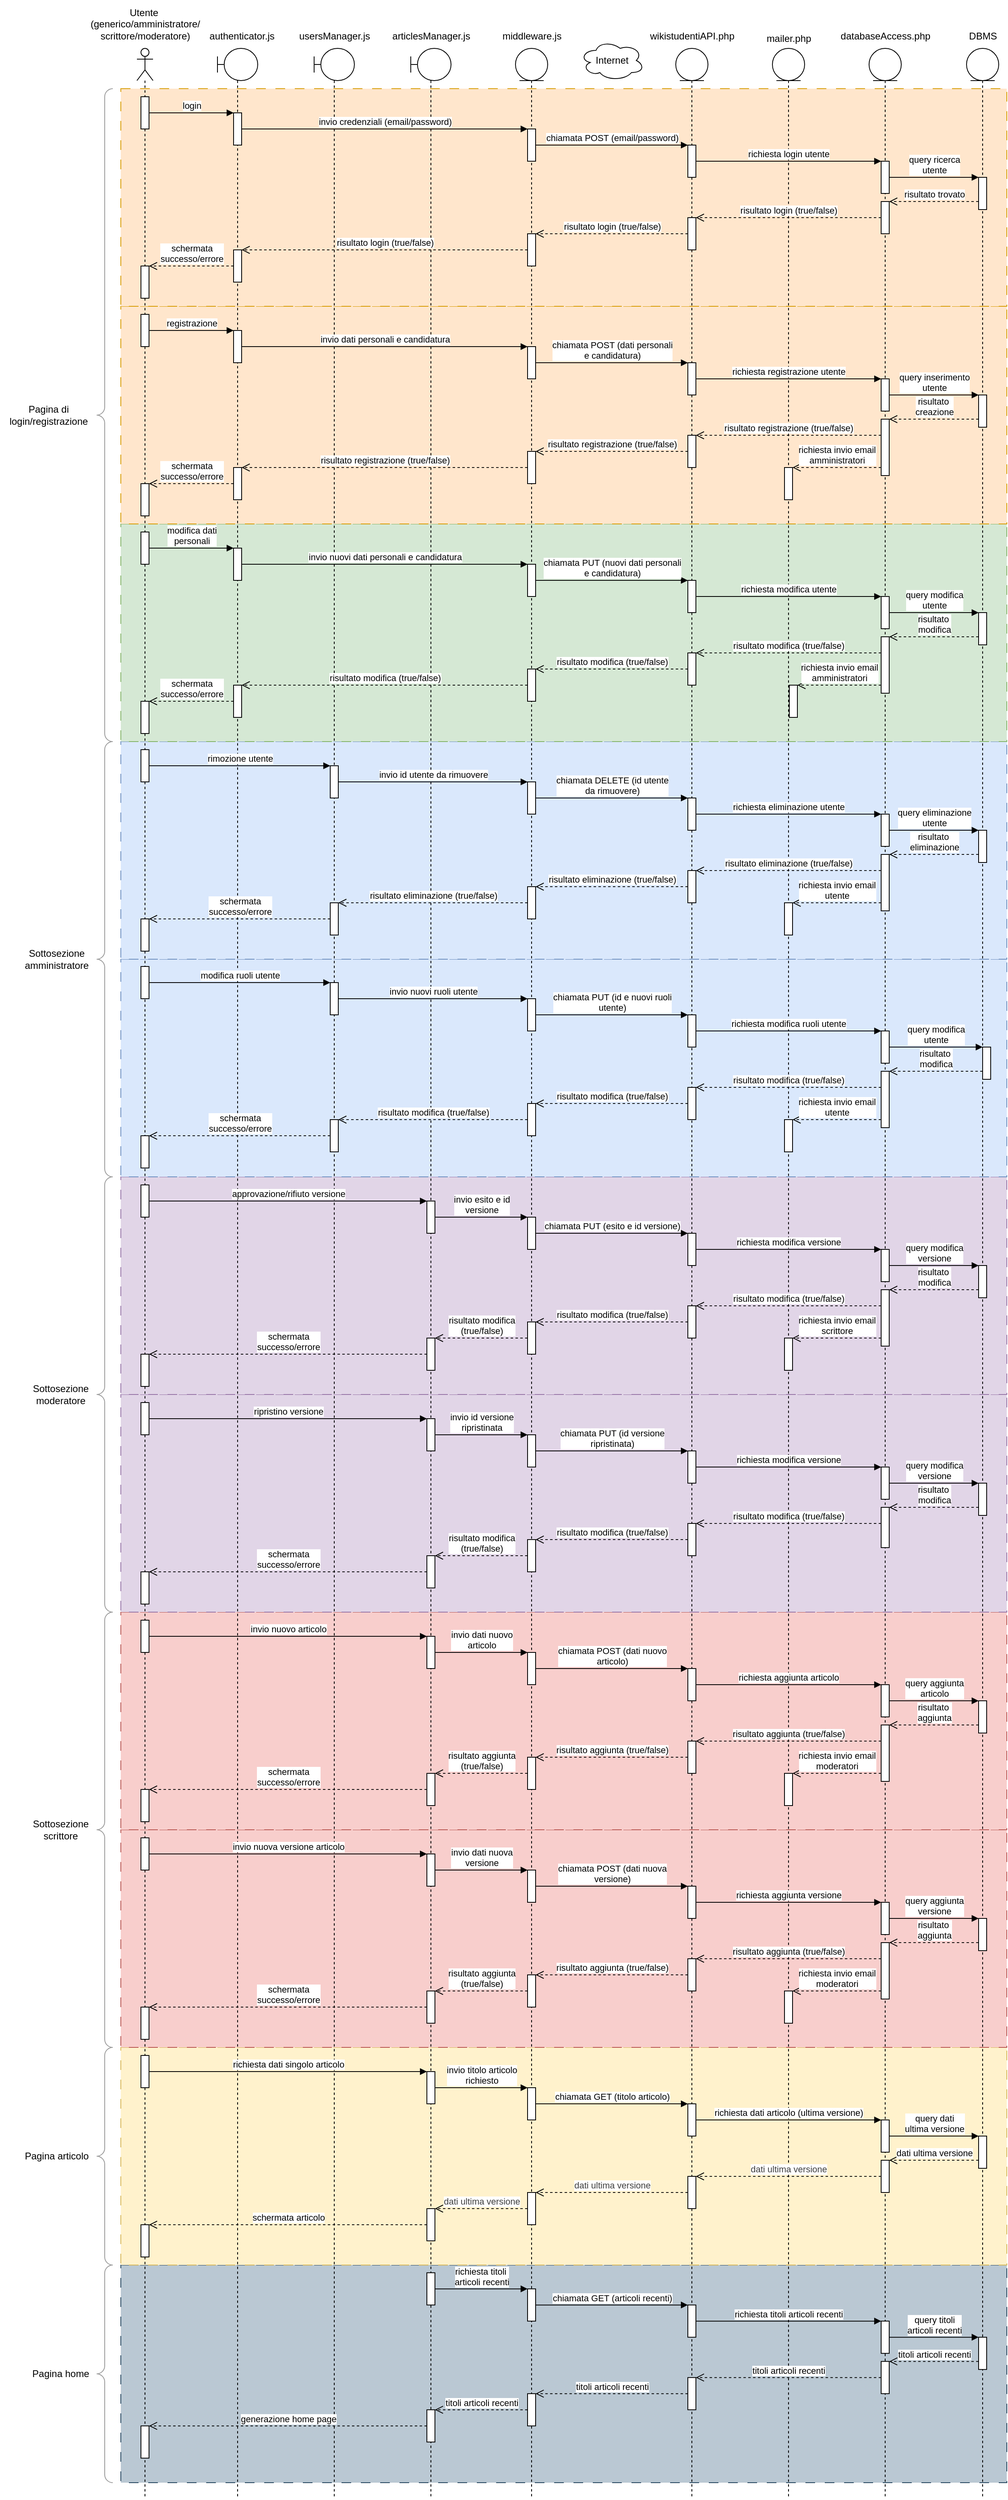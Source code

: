 <mxfile>
    <diagram id="r1oZVvqhylGmXjxWfz16" name="Pagina-1">
        <mxGraphModel dx="1173" dy="1388" grid="1" gridSize="10" guides="1" tooltips="1" connect="1" arrows="1" fold="1" page="1" pageScale="1" pageWidth="827" pageHeight="1169" math="0" shadow="0">
            <root>
                <mxCell id="0"/>
                <mxCell id="1" parent="0"/>
                <mxCell id="397" value="" style="whiteSpace=wrap;html=1;fillColor=#bac8d3;strokeColor=#23445d;dashed=1;dashPattern=12 12;" parent="1" vertex="1">
                    <mxGeometry x="-10" y="2790" width="1100" height="270" as="geometry"/>
                </mxCell>
                <mxCell id="396" value="" style="whiteSpace=wrap;html=1;fillColor=#fff2cc;strokeColor=#d6b656;dashed=1;dashPattern=12 12;" parent="1" vertex="1">
                    <mxGeometry x="-10" y="2520" width="1100" height="270" as="geometry"/>
                </mxCell>
                <mxCell id="369" value="" style="whiteSpace=wrap;html=1;fillColor=#f8cecc;strokeColor=#b85450;dashed=1;dashPattern=12 12;" parent="1" vertex="1">
                    <mxGeometry x="-10" y="2250" width="1100" height="270" as="geometry"/>
                </mxCell>
                <mxCell id="312" value="" style="whiteSpace=wrap;html=1;fillColor=#f8cecc;strokeColor=#b85450;dashed=1;dashPattern=12 12;" parent="1" vertex="1">
                    <mxGeometry x="-10" y="1980" width="1100" height="270" as="geometry"/>
                </mxCell>
                <mxCell id="311" value="" style="whiteSpace=wrap;html=1;fillColor=#e1d5e7;strokeColor=#9673a6;dashed=1;dashPattern=12 12;" parent="1" vertex="1">
                    <mxGeometry x="-10" y="1710" width="1100" height="270" as="geometry"/>
                </mxCell>
                <mxCell id="310" value="" style="whiteSpace=wrap;html=1;fillColor=#e1d5e7;strokeColor=#9673a6;dashed=1;dashPattern=12 12;" parent="1" vertex="1">
                    <mxGeometry x="-10" y="1440" width="1100" height="270" as="geometry"/>
                </mxCell>
                <mxCell id="309" value="" style="whiteSpace=wrap;html=1;fillColor=#dae8fc;strokeColor=#6c8ebf;dashed=1;dashPattern=12 12;" parent="1" vertex="1">
                    <mxGeometry x="-10" y="1170" width="1100" height="270" as="geometry"/>
                </mxCell>
                <mxCell id="308" value="" style="whiteSpace=wrap;html=1;fillColor=#dae8fc;strokeColor=#6c8ebf;dashed=1;dashPattern=12 12;" parent="1" vertex="1">
                    <mxGeometry x="-10" y="900" width="1100" height="270" as="geometry"/>
                </mxCell>
                <mxCell id="307" value="" style="whiteSpace=wrap;html=1;fillColor=#d5e8d4;strokeColor=#82b366;dashed=1;dashPattern=12 12;" parent="1" vertex="1">
                    <mxGeometry x="-10" y="630" width="1100" height="270" as="geometry"/>
                </mxCell>
                <mxCell id="306" value="" style="whiteSpace=wrap;html=1;fillColor=#ffe6cc;strokeColor=#d79b00;dashed=1;dashPattern=12 12;" parent="1" vertex="1">
                    <mxGeometry x="-10" y="360" width="1100" height="270" as="geometry"/>
                </mxCell>
                <mxCell id="304" value="" style="whiteSpace=wrap;html=1;fillColor=#ffe6cc;strokeColor=#d79b00;dashed=1;dashPattern=12 12;" parent="1" vertex="1">
                    <mxGeometry x="-10" y="90" width="1100" height="270" as="geometry"/>
                </mxCell>
                <mxCell id="7" value="" style="shape=umlLifeline;perimeter=lifelinePerimeter;whiteSpace=wrap;html=1;container=1;dropTarget=0;collapsible=0;recursiveResize=0;outlineConnect=0;portConstraint=eastwest;newEdgeStyle={&quot;curved&quot;:0,&quot;rounded&quot;:0};participant=umlBoundary;" parent="1" vertex="1">
                    <mxGeometry x="110" y="40" width="50" height="3040" as="geometry"/>
                </mxCell>
                <mxCell id="27" value="" style="html=1;points=[[0,0,0,0,5],[0,1,0,0,-5],[1,0,0,0,5],[1,1,0,0,-5]];perimeter=orthogonalPerimeter;outlineConnect=0;targetShapes=umlLifeline;portConstraint=eastwest;newEdgeStyle={&quot;curved&quot;:0,&quot;rounded&quot;:0};" parent="7" vertex="1">
                    <mxGeometry x="20" y="80" width="10" height="40" as="geometry"/>
                </mxCell>
                <mxCell id="47" value="" style="html=1;points=[[0,0,0,0,5],[0,1,0,0,-5],[1,0,0,0,5],[1,1,0,0,-5]];perimeter=orthogonalPerimeter;outlineConnect=0;targetShapes=umlLifeline;portConstraint=eastwest;newEdgeStyle={&quot;curved&quot;:0,&quot;rounded&quot;:0};" parent="7" vertex="1">
                    <mxGeometry x="20" y="250" width="10" height="40" as="geometry"/>
                </mxCell>
                <mxCell id="9" value="" style="shape=umlLifeline;perimeter=lifelinePerimeter;whiteSpace=wrap;html=1;container=1;dropTarget=0;collapsible=0;recursiveResize=0;outlineConnect=0;portConstraint=eastwest;newEdgeStyle={&quot;curved&quot;:0,&quot;rounded&quot;:0};participant=umlEntity;" parent="1" vertex="1">
                    <mxGeometry x="480" y="40" width="40" height="3040" as="geometry"/>
                </mxCell>
                <mxCell id="31" value="" style="html=1;points=[[0,0,0,0,5],[0,1,0,0,-5],[1,0,0,0,5],[1,1,0,0,-5]];perimeter=orthogonalPerimeter;outlineConnect=0;targetShapes=umlLifeline;portConstraint=eastwest;newEdgeStyle={&quot;curved&quot;:0,&quot;rounded&quot;:0};" parent="9" vertex="1">
                    <mxGeometry x="15" y="100" width="10" height="40" as="geometry"/>
                </mxCell>
                <mxCell id="45" value="" style="html=1;points=[[0,0,0,0,5],[0,1,0,0,-5],[1,0,0,0,5],[1,1,0,0,-5]];perimeter=orthogonalPerimeter;outlineConnect=0;targetShapes=umlLifeline;portConstraint=eastwest;newEdgeStyle={&quot;curved&quot;:0,&quot;rounded&quot;:0};" parent="9" vertex="1">
                    <mxGeometry x="15" y="230" width="10" height="40" as="geometry"/>
                </mxCell>
                <mxCell id="10" value="" style="shape=umlLifeline;perimeter=lifelinePerimeter;whiteSpace=wrap;html=1;container=1;dropTarget=0;collapsible=0;recursiveResize=0;outlineConnect=0;portConstraint=eastwest;newEdgeStyle={&quot;curved&quot;:0,&quot;rounded&quot;:0};participant=umlEntity;" parent="1" vertex="1">
                    <mxGeometry x="679" y="40" width="40" height="3040" as="geometry"/>
                </mxCell>
                <mxCell id="30" value="" style="html=1;points=[[0,0,0,0,5],[0,1,0,0,-5],[1,0,0,0,5],[1,1,0,0,-5]];perimeter=orthogonalPerimeter;outlineConnect=0;targetShapes=umlLifeline;portConstraint=eastwest;newEdgeStyle={&quot;curved&quot;:0,&quot;rounded&quot;:0};" parent="10" vertex="1">
                    <mxGeometry x="15" y="120" width="10" height="40" as="geometry"/>
                </mxCell>
                <mxCell id="43" value="" style="html=1;points=[[0,0,0,0,5],[0,1,0,0,-5],[1,0,0,0,5],[1,1,0,0,-5]];perimeter=orthogonalPerimeter;outlineConnect=0;targetShapes=umlLifeline;portConstraint=eastwest;newEdgeStyle={&quot;curved&quot;:0,&quot;rounded&quot;:0};" parent="10" vertex="1">
                    <mxGeometry x="15" y="210" width="10" height="40" as="geometry"/>
                </mxCell>
                <mxCell id="117" value="" style="html=1;points=[[0,0,0,0,5],[0,1,0,0,-5],[1,0,0,0,5],[1,1,0,0,-5]];perimeter=orthogonalPerimeter;outlineConnect=0;targetShapes=umlLifeline;portConstraint=eastwest;newEdgeStyle={&quot;curved&quot;:0,&quot;rounded&quot;:0};" parent="10" vertex="1">
                    <mxGeometry x="15" y="390" width="10" height="40" as="geometry"/>
                </mxCell>
                <mxCell id="118" value="" style="html=1;points=[[0,0,0,0,5],[0,1,0,0,-5],[1,0,0,0,5],[1,1,0,0,-5]];perimeter=orthogonalPerimeter;outlineConnect=0;targetShapes=umlLifeline;portConstraint=eastwest;newEdgeStyle={&quot;curved&quot;:0,&quot;rounded&quot;:0};" parent="10" vertex="1">
                    <mxGeometry x="15" y="480" width="10" height="40" as="geometry"/>
                </mxCell>
                <mxCell id="144" value="" style="html=1;points=[[0,0,0,0,5],[0,1,0,0,-5],[1,0,0,0,5],[1,1,0,0,-5]];perimeter=orthogonalPerimeter;outlineConnect=0;targetShapes=umlLifeline;portConstraint=eastwest;newEdgeStyle={&quot;curved&quot;:0,&quot;rounded&quot;:0};" parent="10" vertex="1">
                    <mxGeometry x="15" y="660" width="10" height="40" as="geometry"/>
                </mxCell>
                <mxCell id="145" value="" style="html=1;points=[[0,0,0,0,5],[0,1,0,0,-5],[1,0,0,0,5],[1,1,0,0,-5]];perimeter=orthogonalPerimeter;outlineConnect=0;targetShapes=umlLifeline;portConstraint=eastwest;newEdgeStyle={&quot;curved&quot;:0,&quot;rounded&quot;:0};" parent="10" vertex="1">
                    <mxGeometry x="15" y="750" width="10" height="40" as="geometry"/>
                </mxCell>
                <mxCell id="168" value="" style="html=1;points=[[0,0,0,0,5],[0,1,0,0,-5],[1,0,0,0,5],[1,1,0,0,-5]];perimeter=orthogonalPerimeter;outlineConnect=0;targetShapes=umlLifeline;portConstraint=eastwest;newEdgeStyle={&quot;curved&quot;:0,&quot;rounded&quot;:0};" parent="10" vertex="1">
                    <mxGeometry x="15" y="930" width="10" height="40" as="geometry"/>
                </mxCell>
                <mxCell id="169" value="" style="html=1;points=[[0,0,0,0,5],[0,1,0,0,-5],[1,0,0,0,5],[1,1,0,0,-5]];perimeter=orthogonalPerimeter;outlineConnect=0;targetShapes=umlLifeline;portConstraint=eastwest;newEdgeStyle={&quot;curved&quot;:0,&quot;rounded&quot;:0};" parent="10" vertex="1">
                    <mxGeometry x="15" y="1020" width="10" height="40" as="geometry"/>
                </mxCell>
                <mxCell id="191" value="" style="html=1;points=[[0,0,0,0,5],[0,1,0,0,-5],[1,0,0,0,5],[1,1,0,0,-5]];perimeter=orthogonalPerimeter;outlineConnect=0;targetShapes=umlLifeline;portConstraint=eastwest;newEdgeStyle={&quot;curved&quot;:0,&quot;rounded&quot;:0};" parent="10" vertex="1">
                    <mxGeometry x="15" y="1199" width="10" height="40" as="geometry"/>
                </mxCell>
                <mxCell id="192" value="" style="html=1;points=[[0,0,0,0,5],[0,1,0,0,-5],[1,0,0,0,5],[1,1,0,0,-5]];perimeter=orthogonalPerimeter;outlineConnect=0;targetShapes=umlLifeline;portConstraint=eastwest;newEdgeStyle={&quot;curved&quot;:0,&quot;rounded&quot;:0};" parent="10" vertex="1">
                    <mxGeometry x="15" y="1289" width="10" height="40" as="geometry"/>
                </mxCell>
                <mxCell id="215" value="" style="html=1;points=[[0,0,0,0,5],[0,1,0,0,-5],[1,0,0,0,5],[1,1,0,0,-5]];perimeter=orthogonalPerimeter;outlineConnect=0;targetShapes=umlLifeline;portConstraint=eastwest;newEdgeStyle={&quot;curved&quot;:0,&quot;rounded&quot;:0};" parent="10" vertex="1">
                    <mxGeometry x="15" y="1470" width="10" height="40" as="geometry"/>
                </mxCell>
                <mxCell id="216" value="" style="html=1;points=[[0,0,0,0,5],[0,1,0,0,-5],[1,0,0,0,5],[1,1,0,0,-5]];perimeter=orthogonalPerimeter;outlineConnect=0;targetShapes=umlLifeline;portConstraint=eastwest;newEdgeStyle={&quot;curved&quot;:0,&quot;rounded&quot;:0};" parent="10" vertex="1">
                    <mxGeometry x="15" y="1560" width="10" height="40" as="geometry"/>
                </mxCell>
                <mxCell id="238" value="" style="html=1;points=[[0,0,0,0,5],[0,1,0,0,-5],[1,0,0,0,5],[1,1,0,0,-5]];perimeter=orthogonalPerimeter;outlineConnect=0;targetShapes=umlLifeline;portConstraint=eastwest;newEdgeStyle={&quot;curved&quot;:0,&quot;rounded&quot;:0};" parent="10" vertex="1">
                    <mxGeometry x="15" y="1740" width="10" height="40" as="geometry"/>
                </mxCell>
                <mxCell id="239" value="" style="html=1;points=[[0,0,0,0,5],[0,1,0,0,-5],[1,0,0,0,5],[1,1,0,0,-5]];perimeter=orthogonalPerimeter;outlineConnect=0;targetShapes=umlLifeline;portConstraint=eastwest;newEdgeStyle={&quot;curved&quot;:0,&quot;rounded&quot;:0};" parent="10" vertex="1">
                    <mxGeometry x="15" y="1830" width="10" height="40" as="geometry"/>
                </mxCell>
                <mxCell id="11" value="" style="shape=umlLifeline;perimeter=lifelinePerimeter;whiteSpace=wrap;html=1;container=1;dropTarget=0;collapsible=0;recursiveResize=0;outlineConnect=0;portConstraint=eastwest;newEdgeStyle={&quot;curved&quot;:0,&quot;rounded&quot;:0};participant=umlEntity;" parent="1" vertex="1">
                    <mxGeometry x="1040" y="40" width="40" height="3040" as="geometry"/>
                </mxCell>
                <mxCell id="33" value="" style="html=1;points=[[0,0,0,0,5],[0,1,0,0,-5],[1,0,0,0,5],[1,1,0,0,-5]];perimeter=orthogonalPerimeter;outlineConnect=0;targetShapes=umlLifeline;portConstraint=eastwest;newEdgeStyle={&quot;curved&quot;:0,&quot;rounded&quot;:0};" parent="11" vertex="1">
                    <mxGeometry x="15" y="160" width="10" height="40" as="geometry"/>
                </mxCell>
                <mxCell id="119" value="" style="html=1;points=[[0,0,0,0,5],[0,1,0,0,-5],[1,0,0,0,5],[1,1,0,0,-5]];perimeter=orthogonalPerimeter;outlineConnect=0;targetShapes=umlLifeline;portConstraint=eastwest;newEdgeStyle={&quot;curved&quot;:0,&quot;rounded&quot;:0};" parent="11" vertex="1">
                    <mxGeometry x="15" y="430" width="10" height="40" as="geometry"/>
                </mxCell>
                <mxCell id="146" value="" style="html=1;points=[[0,0,0,0,5],[0,1,0,0,-5],[1,0,0,0,5],[1,1,0,0,-5]];perimeter=orthogonalPerimeter;outlineConnect=0;targetShapes=umlLifeline;portConstraint=eastwest;newEdgeStyle={&quot;curved&quot;:0,&quot;rounded&quot;:0};" parent="11" vertex="1">
                    <mxGeometry x="15" y="700" width="10" height="40" as="geometry"/>
                </mxCell>
                <mxCell id="170" value="" style="html=1;points=[[0,0,0,0,5],[0,1,0,0,-5],[1,0,0,0,5],[1,1,0,0,-5]];perimeter=orthogonalPerimeter;outlineConnect=0;targetShapes=umlLifeline;portConstraint=eastwest;newEdgeStyle={&quot;curved&quot;:0,&quot;rounded&quot;:0};" parent="11" vertex="1">
                    <mxGeometry x="15" y="970" width="10" height="40" as="geometry"/>
                </mxCell>
                <mxCell id="217" value="" style="html=1;points=[[0,0,0,0,5],[0,1,0,0,-5],[1,0,0,0,5],[1,1,0,0,-5]];perimeter=orthogonalPerimeter;outlineConnect=0;targetShapes=umlLifeline;portConstraint=eastwest;newEdgeStyle={&quot;curved&quot;:0,&quot;rounded&quot;:0};" parent="11" vertex="1">
                    <mxGeometry x="15" y="1510" width="10" height="40" as="geometry"/>
                </mxCell>
                <mxCell id="240" value="" style="html=1;points=[[0,0,0,0,5],[0,1,0,0,-5],[1,0,0,0,5],[1,1,0,0,-5]];perimeter=orthogonalPerimeter;outlineConnect=0;targetShapes=umlLifeline;portConstraint=eastwest;newEdgeStyle={&quot;curved&quot;:0,&quot;rounded&quot;:0};" parent="11" vertex="1">
                    <mxGeometry x="15" y="1780" width="10" height="40" as="geometry"/>
                </mxCell>
                <mxCell id="12" value="" style="shape=umlLifeline;perimeter=lifelinePerimeter;whiteSpace=wrap;html=1;container=1;dropTarget=0;collapsible=0;recursiveResize=0;outlineConnect=0;portConstraint=eastwest;newEdgeStyle={&quot;curved&quot;:0,&quot;rounded&quot;:0};participant=umlActor;" parent="1" vertex="1">
                    <mxGeometry x="10" y="40" width="20" height="3040" as="geometry"/>
                </mxCell>
                <mxCell id="49" value="" style="html=1;points=[[0,0,0,0,5],[0,1,0,0,-5],[1,0,0,0,5],[1,1,0,0,-5]];perimeter=orthogonalPerimeter;outlineConnect=0;targetShapes=umlLifeline;portConstraint=eastwest;newEdgeStyle={&quot;curved&quot;:0,&quot;rounded&quot;:0};" parent="12" vertex="1">
                    <mxGeometry x="5" y="270" width="10" height="40" as="geometry"/>
                </mxCell>
                <mxCell id="72" value="" style="html=1;points=[[0,0,0,0,5],[0,1,0,0,-5],[1,0,0,0,5],[1,1,0,0,-5]];perimeter=orthogonalPerimeter;outlineConnect=0;targetShapes=umlLifeline;portConstraint=eastwest;newEdgeStyle={&quot;curved&quot;:0,&quot;rounded&quot;:0};" parent="12" vertex="1">
                    <mxGeometry x="5" y="60" width="10" height="40" as="geometry"/>
                </mxCell>
                <mxCell id="13" value="&lt;span style=&quot;background-color: light-dark(#ffffff, var(--ge-dark-color, #121212));&quot;&gt;&lt;font style=&quot;color: rgb(0, 0, 0);&quot;&gt;Utente&amp;nbsp;&lt;/font&gt;&lt;/span&gt;&lt;div&gt;&lt;span style=&quot;background-color: light-dark(#ffffff, var(--ge-dark-color, #121212));&quot;&gt;&lt;font style=&quot;color: rgb(0, 0, 0);&quot;&gt;(generico/amministratore/&lt;/font&gt;&lt;/span&gt;&lt;/div&gt;&lt;div&gt;&lt;span style=&quot;background-color: light-dark(#ffffff, var(--ge-dark-color, #121212));&quot;&gt;&lt;font style=&quot;color: rgb(0, 0, 0);&quot;&gt;scrittore/moderatore)&lt;/font&gt;&lt;/span&gt;&lt;/div&gt;" style="text;html=1;align=center;verticalAlign=middle;resizable=0;points=[];autosize=1;strokeColor=none;fillColor=none;" parent="1" vertex="1">
                    <mxGeometry x="-60" y="-20" width="160" height="60" as="geometry"/>
                </mxCell>
                <mxCell id="14" value="authenticator.js" style="text;html=1;align=center;verticalAlign=middle;resizable=0;points=[];autosize=1;strokeColor=none;fillColor=none;" parent="1" vertex="1">
                    <mxGeometry x="90" y="10" width="100" height="30" as="geometry"/>
                </mxCell>
                <mxCell id="16" value="DBMS" style="text;html=1;align=center;verticalAlign=middle;resizable=0;points=[];autosize=1;strokeColor=none;fillColor=none;" parent="1" vertex="1">
                    <mxGeometry x="1030" y="10" width="60" height="30" as="geometry"/>
                </mxCell>
                <mxCell id="17" value="&lt;div&gt;&lt;span style=&quot;background-color: transparent;&quot;&gt;wikistudentiAPI.php&lt;/span&gt;&lt;/div&gt;" style="text;html=1;align=center;verticalAlign=middle;resizable=0;points=[];autosize=1;strokeColor=none;fillColor=none;" parent="1" vertex="1">
                    <mxGeometry x="634" y="10" width="130" height="30" as="geometry"/>
                </mxCell>
                <mxCell id="18" value="middleware.js" style="text;html=1;align=center;verticalAlign=middle;resizable=0;points=[];autosize=1;strokeColor=none;fillColor=none;" parent="1" vertex="1">
                    <mxGeometry x="450" y="10" width="100" height="30" as="geometry"/>
                </mxCell>
                <mxCell id="19" value="" style="shape=umlLifeline;perimeter=lifelinePerimeter;whiteSpace=wrap;html=1;container=1;dropTarget=0;collapsible=0;recursiveResize=0;outlineConnect=0;portConstraint=eastwest;newEdgeStyle={&quot;curved&quot;:0,&quot;rounded&quot;:0};participant=umlEntity;" parent="1" vertex="1">
                    <mxGeometry x="799" y="40" width="40" height="3040" as="geometry"/>
                </mxCell>
                <mxCell id="138" value="" style="html=1;points=[[0,0,0,0,5],[0,1,0,0,-5],[1,0,0,0,5],[1,1,0,0,-5]];perimeter=orthogonalPerimeter;outlineConnect=0;targetShapes=umlLifeline;portConstraint=eastwest;newEdgeStyle={&quot;curved&quot;:0,&quot;rounded&quot;:0};" parent="19" vertex="1">
                    <mxGeometry x="15" y="520" width="10" height="40" as="geometry"/>
                </mxCell>
                <mxCell id="163" value="" style="html=1;points=[[0,0,0,0,5],[0,1,0,0,-5],[1,0,0,0,5],[1,1,0,0,-5]];perimeter=orthogonalPerimeter;outlineConnect=0;targetShapes=umlLifeline;portConstraint=eastwest;newEdgeStyle={&quot;curved&quot;:0,&quot;rounded&quot;:0};" parent="19" vertex="1">
                    <mxGeometry x="15" y="1060" width="10" height="40" as="geometry"/>
                </mxCell>
                <mxCell id="188" value="" style="html=1;points=[[0,0,0,0,5],[0,1,0,0,-5],[1,0,0,0,5],[1,1,0,0,-5]];perimeter=orthogonalPerimeter;outlineConnect=0;targetShapes=umlLifeline;portConstraint=eastwest;newEdgeStyle={&quot;curved&quot;:0,&quot;rounded&quot;:0};" parent="19" vertex="1">
                    <mxGeometry x="15" y="1329" width="10" height="40" as="geometry"/>
                </mxCell>
                <mxCell id="212" value="" style="html=1;points=[[0,0,0,0,5],[0,1,0,0,-5],[1,0,0,0,5],[1,1,0,0,-5]];perimeter=orthogonalPerimeter;outlineConnect=0;targetShapes=umlLifeline;portConstraint=eastwest;newEdgeStyle={&quot;curved&quot;:0,&quot;rounded&quot;:0};" parent="19" vertex="1">
                    <mxGeometry x="15" y="1600" width="10" height="40" as="geometry"/>
                </mxCell>
                <mxCell id="300" value="" style="html=1;points=[[0,0,0,0,5],[0,1,0,0,-5],[1,0,0,0,5],[1,1,0,0,-5]];perimeter=orthogonalPerimeter;outlineConnect=0;targetShapes=umlLifeline;portConstraint=eastwest;newEdgeStyle={&quot;curved&quot;:0,&quot;rounded&quot;:0};" parent="19" vertex="1">
                    <mxGeometry x="15" y="2410" width="10" height="40" as="geometry"/>
                </mxCell>
                <mxCell id="302" value="" style="html=1;points=[[0,0,0,0,5],[0,1,0,0,-5],[1,0,0,0,5],[1,1,0,0,-5]];perimeter=orthogonalPerimeter;outlineConnect=0;targetShapes=umlLifeline;portConstraint=eastwest;newEdgeStyle={&quot;curved&quot;:0,&quot;rounded&quot;:0};" parent="19" vertex="1">
                    <mxGeometry x="15" y="2140" width="10" height="40" as="geometry"/>
                </mxCell>
                <mxCell id="20" value="&lt;div&gt;&lt;br&gt;&lt;/div&gt;mailer.php" style="text;html=1;align=center;verticalAlign=middle;resizable=0;points=[];autosize=1;strokeColor=none;fillColor=none;" parent="1" vertex="1">
                    <mxGeometry x="779" width="80" height="40" as="geometry"/>
                </mxCell>
                <mxCell id="21" value="" style="shape=umlLifeline;perimeter=lifelinePerimeter;whiteSpace=wrap;html=1;container=1;dropTarget=0;collapsible=0;recursiveResize=0;outlineConnect=0;portConstraint=eastwest;newEdgeStyle={&quot;curved&quot;:0,&quot;rounded&quot;:0};participant=umlEntity;" parent="1" vertex="1">
                    <mxGeometry x="919" y="40" width="40" height="3040" as="geometry"/>
                </mxCell>
                <mxCell id="32" value="" style="html=1;points=[[0,0,0,0,5],[0,1,0,0,-5],[1,0,0,0,5],[1,1,0,0,-5]];perimeter=orthogonalPerimeter;outlineConnect=0;targetShapes=umlLifeline;portConstraint=eastwest;newEdgeStyle={&quot;curved&quot;:0,&quot;rounded&quot;:0};" parent="21" vertex="1">
                    <mxGeometry x="15" y="140" width="10" height="40" as="geometry"/>
                </mxCell>
                <mxCell id="41" value="" style="html=1;points=[[0,0,0,0,5],[0,1,0,0,-5],[1,0,0,0,5],[1,1,0,0,-5]];perimeter=orthogonalPerimeter;outlineConnect=0;targetShapes=umlLifeline;portConstraint=eastwest;newEdgeStyle={&quot;curved&quot;:0,&quot;rounded&quot;:0};" parent="21" vertex="1">
                    <mxGeometry x="15" y="190" width="10" height="40" as="geometry"/>
                </mxCell>
                <mxCell id="122" value="" style="html=1;points=[[0,0,0,0,5],[0,1,0,0,-5],[1,0,0,0,5],[1,1,0,0,-5]];perimeter=orthogonalPerimeter;outlineConnect=0;targetShapes=umlLifeline;portConstraint=eastwest;newEdgeStyle={&quot;curved&quot;:0,&quot;rounded&quot;:0};" parent="21" vertex="1">
                    <mxGeometry x="15" y="410" width="10" height="40" as="geometry"/>
                </mxCell>
                <mxCell id="123" value="" style="html=1;points=[[0,0,0,0,5],[0,1,0,0,-5],[1,0,0,0,5],[1,1,0,0,-5]];perimeter=orthogonalPerimeter;outlineConnect=0;targetShapes=umlLifeline;portConstraint=eastwest;newEdgeStyle={&quot;curved&quot;:0,&quot;rounded&quot;:0};" parent="21" vertex="1">
                    <mxGeometry x="15" y="460" width="10" height="70" as="geometry"/>
                </mxCell>
                <mxCell id="173" value="" style="html=1;points=[[0,0,0,0,5],[0,1,0,0,-5],[1,0,0,0,5],[1,1,0,0,-5]];perimeter=orthogonalPerimeter;outlineConnect=0;targetShapes=umlLifeline;portConstraint=eastwest;newEdgeStyle={&quot;curved&quot;:0,&quot;rounded&quot;:0};" parent="21" vertex="1">
                    <mxGeometry x="15" y="950" width="10" height="40" as="geometry"/>
                </mxCell>
                <mxCell id="174" value="" style="html=1;points=[[0,0,0,0,5],[0,1,0,0,-5],[1,0,0,0,5],[1,1,0,0,-5]];perimeter=orthogonalPerimeter;outlineConnect=0;targetShapes=umlLifeline;portConstraint=eastwest;newEdgeStyle={&quot;curved&quot;:0,&quot;rounded&quot;:0};" parent="21" vertex="1">
                    <mxGeometry x="15" y="1000" width="10" height="70" as="geometry"/>
                </mxCell>
                <mxCell id="196" value="" style="html=1;points=[[0,0,0,0,5],[0,1,0,0,-5],[1,0,0,0,5],[1,1,0,0,-5]];perimeter=orthogonalPerimeter;outlineConnect=0;targetShapes=umlLifeline;portConstraint=eastwest;newEdgeStyle={&quot;curved&quot;:0,&quot;rounded&quot;:0};" parent="21" vertex="1">
                    <mxGeometry x="15" y="1219" width="10" height="40" as="geometry"/>
                </mxCell>
                <mxCell id="197" value="" style="html=1;points=[[0,0,0,0,5],[0,1,0,0,-5],[1,0,0,0,5],[1,1,0,0,-5]];perimeter=orthogonalPerimeter;outlineConnect=0;targetShapes=umlLifeline;portConstraint=eastwest;newEdgeStyle={&quot;curved&quot;:0,&quot;rounded&quot;:0};" parent="21" vertex="1">
                    <mxGeometry x="15" y="1269" width="10" height="70" as="geometry"/>
                </mxCell>
                <mxCell id="220" value="" style="html=1;points=[[0,0,0,0,5],[0,1,0,0,-5],[1,0,0,0,5],[1,1,0,0,-5]];perimeter=orthogonalPerimeter;outlineConnect=0;targetShapes=umlLifeline;portConstraint=eastwest;newEdgeStyle={&quot;curved&quot;:0,&quot;rounded&quot;:0};" parent="21" vertex="1">
                    <mxGeometry x="15" y="1490" width="10" height="40" as="geometry"/>
                </mxCell>
                <mxCell id="221" value="" style="html=1;points=[[0,0,0,0,5],[0,1,0,0,-5],[1,0,0,0,5],[1,1,0,0,-5]];perimeter=orthogonalPerimeter;outlineConnect=0;targetShapes=umlLifeline;portConstraint=eastwest;newEdgeStyle={&quot;curved&quot;:0,&quot;rounded&quot;:0};" parent="21" vertex="1">
                    <mxGeometry x="15" y="1540" width="10" height="70" as="geometry"/>
                </mxCell>
                <mxCell id="243" value="" style="html=1;points=[[0,0,0,0,5],[0,1,0,0,-5],[1,0,0,0,5],[1,1,0,0,-5]];perimeter=orthogonalPerimeter;outlineConnect=0;targetShapes=umlLifeline;portConstraint=eastwest;newEdgeStyle={&quot;curved&quot;:0,&quot;rounded&quot;:0};" parent="21" vertex="1">
                    <mxGeometry x="15" y="1760" width="10" height="40" as="geometry"/>
                </mxCell>
                <mxCell id="244" value="" style="html=1;points=[[0,0,0,0,5],[0,1,0,0,-5],[1,0,0,0,5],[1,1,0,0,-5]];perimeter=orthogonalPerimeter;outlineConnect=0;targetShapes=umlLifeline;portConstraint=eastwest;newEdgeStyle={&quot;curved&quot;:0,&quot;rounded&quot;:0};" parent="21" vertex="1">
                    <mxGeometry x="15" y="1810" width="10" height="50" as="geometry"/>
                </mxCell>
                <mxCell id="149" value="" style="html=1;points=[[0,0,0,0,5],[0,1,0,0,-5],[1,0,0,0,5],[1,1,0,0,-5]];perimeter=orthogonalPerimeter;outlineConnect=0;targetShapes=umlLifeline;portConstraint=eastwest;newEdgeStyle={&quot;curved&quot;:0,&quot;rounded&quot;:0};" parent="21" vertex="1">
                    <mxGeometry x="15" y="680" width="10" height="40" as="geometry"/>
                </mxCell>
                <mxCell id="150" value="" style="html=1;points=[[0,0,0,0,5],[0,1,0,0,-5],[1,0,0,0,5],[1,1,0,0,-5]];perimeter=orthogonalPerimeter;outlineConnect=0;targetShapes=umlLifeline;portConstraint=eastwest;newEdgeStyle={&quot;curved&quot;:0,&quot;rounded&quot;:0};" parent="21" vertex="1">
                    <mxGeometry x="15" y="730" width="10" height="70" as="geometry"/>
                </mxCell>
                <mxCell id="22" value="databaseAccess.php" style="text;html=1;align=center;verticalAlign=middle;resizable=0;points=[];autosize=1;strokeColor=none;fillColor=none;" parent="1" vertex="1">
                    <mxGeometry x="874" y="10" width="130" height="30" as="geometry"/>
                </mxCell>
                <mxCell id="23" value="" style="shape=umlLifeline;perimeter=lifelinePerimeter;whiteSpace=wrap;html=1;container=1;dropTarget=0;collapsible=0;recursiveResize=0;outlineConnect=0;portConstraint=eastwest;newEdgeStyle={&quot;curved&quot;:0,&quot;rounded&quot;:0};participant=umlBoundary;" parent="1" vertex="1">
                    <mxGeometry x="230" y="40" width="50" height="3040" as="geometry"/>
                </mxCell>
                <mxCell id="164" value="" style="html=1;points=[[0,0,0,0,5],[0,1,0,0,-5],[1,0,0,0,5],[1,1,0,0,-5]];perimeter=orthogonalPerimeter;outlineConnect=0;targetShapes=umlLifeline;portConstraint=eastwest;newEdgeStyle={&quot;curved&quot;:0,&quot;rounded&quot;:0};" parent="23" vertex="1">
                    <mxGeometry x="20" y="890" width="10" height="40" as="geometry"/>
                </mxCell>
                <mxCell id="165" value="" style="html=1;points=[[0,0,0,0,5],[0,1,0,0,-5],[1,0,0,0,5],[1,1,0,0,-5]];perimeter=orthogonalPerimeter;outlineConnect=0;targetShapes=umlLifeline;portConstraint=eastwest;newEdgeStyle={&quot;curved&quot;:0,&quot;rounded&quot;:0};" parent="23" vertex="1">
                    <mxGeometry x="20" y="1060" width="10" height="40" as="geometry"/>
                </mxCell>
                <mxCell id="24" value="" style="shape=umlLifeline;perimeter=lifelinePerimeter;whiteSpace=wrap;html=1;container=1;dropTarget=0;collapsible=0;recursiveResize=0;outlineConnect=0;portConstraint=eastwest;newEdgeStyle={&quot;curved&quot;:0,&quot;rounded&quot;:0};participant=umlBoundary;" parent="1" vertex="1">
                    <mxGeometry x="350" y="40" width="50" height="3040" as="geometry"/>
                </mxCell>
                <mxCell id="210" value="" style="html=1;points=[[0,0,0,0,5],[0,1,0,0,-5],[1,0,0,0,5],[1,1,0,0,-5]];perimeter=orthogonalPerimeter;outlineConnect=0;targetShapes=umlLifeline;portConstraint=eastwest;newEdgeStyle={&quot;curved&quot;:0,&quot;rounded&quot;:0};" parent="24" vertex="1">
                    <mxGeometry x="20" y="1430" width="10" height="40" as="geometry"/>
                </mxCell>
                <mxCell id="234" value="" style="html=1;points=[[0,0,0,0,5],[0,1,0,0,-5],[1,0,0,0,5],[1,1,0,0,-5]];perimeter=orthogonalPerimeter;outlineConnect=0;targetShapes=umlLifeline;portConstraint=eastwest;newEdgeStyle={&quot;curved&quot;:0,&quot;rounded&quot;:0};" parent="24" vertex="1">
                    <mxGeometry x="20" y="1870" width="10" height="40" as="geometry"/>
                </mxCell>
                <mxCell id="25" value="usersManager.js" style="text;html=1;align=center;verticalAlign=middle;resizable=0;points=[];autosize=1;strokeColor=none;fillColor=none;" parent="1" vertex="1">
                    <mxGeometry x="200" y="10" width="110" height="30" as="geometry"/>
                </mxCell>
                <mxCell id="26" value="articlesManager.js" style="text;html=1;align=center;verticalAlign=middle;resizable=0;points=[];autosize=1;strokeColor=none;fillColor=none;" parent="1" vertex="1">
                    <mxGeometry x="315" y="10" width="120" height="30" as="geometry"/>
                </mxCell>
                <mxCell id="28" value="login" style="html=1;verticalAlign=bottom;endArrow=block;curved=0;rounded=0;" parent="1" source="72" target="27" edge="1">
                    <mxGeometry relative="1" as="geometry">
                        <mxPoint x="60" y="125" as="sourcePoint"/>
                    </mxGeometry>
                </mxCell>
                <mxCell id="34" value="invio credenziali (email/password)" style="html=1;verticalAlign=bottom;endArrow=block;curved=0;rounded=0;" parent="1" source="27" target="31" edge="1">
                    <mxGeometry relative="1" as="geometry">
                        <mxPoint x="140" y="135" as="sourcePoint"/>
                        <mxPoint x="250" y="135" as="targetPoint"/>
                    </mxGeometry>
                </mxCell>
                <mxCell id="35" value="chiamata POST (email/password)" style="html=1;verticalAlign=bottom;endArrow=block;curved=0;rounded=0;" parent="1" source="31" target="30" edge="1">
                    <mxGeometry relative="1" as="geometry">
                        <mxPoint x="460" y="180" as="sourcePoint"/>
                        <mxPoint x="570" y="180" as="targetPoint"/>
                    </mxGeometry>
                </mxCell>
                <mxCell id="36" value="richiesta login utente" style="html=1;verticalAlign=bottom;endArrow=block;curved=0;rounded=0;" parent="1" source="30" target="32" edge="1">
                    <mxGeometry relative="1" as="geometry">
                        <mxPoint x="720" y="170" as="sourcePoint"/>
                        <mxPoint x="830" y="170" as="targetPoint"/>
                    </mxGeometry>
                </mxCell>
                <mxCell id="37" value="query ricerca&lt;div&gt;utente&lt;/div&gt;" style="html=1;verticalAlign=bottom;endArrow=block;curved=0;rounded=0;" parent="1" source="32" target="33" edge="1">
                    <mxGeometry relative="1" as="geometry">
                        <mxPoint x="935" y="210" as="sourcePoint"/>
                        <mxPoint x="1045" y="210" as="targetPoint"/>
                    </mxGeometry>
                </mxCell>
                <mxCell id="39" value="Internet" style="ellipse;shape=cloud;whiteSpace=wrap;html=1;" parent="1" vertex="1">
                    <mxGeometry x="560" y="30" width="80" height="50" as="geometry"/>
                </mxCell>
                <mxCell id="42" value="risultato trovato" style="html=1;verticalAlign=bottom;endArrow=open;dashed=1;endSize=8;curved=0;rounded=0;" parent="1" source="33" target="41" edge="1">
                    <mxGeometry relative="1" as="geometry">
                        <mxPoint x="1010" y="240" as="sourcePoint"/>
                        <mxPoint x="930" y="240" as="targetPoint"/>
                    </mxGeometry>
                </mxCell>
                <mxCell id="44" value="risultato login (true/false)" style="html=1;verticalAlign=bottom;endArrow=open;dashed=1;endSize=8;curved=0;rounded=0;" parent="1" source="41" target="43" edge="1">
                    <mxGeometry relative="1" as="geometry">
                        <mxPoint x="820" y="250" as="sourcePoint"/>
                        <mxPoint x="690" y="260" as="targetPoint"/>
                    </mxGeometry>
                </mxCell>
                <mxCell id="46" value="risultato login (true/false)" style="html=1;verticalAlign=bottom;endArrow=open;dashed=1;endSize=8;curved=0;rounded=0;" parent="1" source="43" target="45" edge="1">
                    <mxGeometry relative="1" as="geometry">
                        <mxPoint x="735" y="270" as="sourcePoint"/>
                        <mxPoint x="485" y="280" as="targetPoint"/>
                    </mxGeometry>
                </mxCell>
                <mxCell id="48" value="risultato login (true/false)" style="html=1;verticalAlign=bottom;endArrow=open;dashed=1;endSize=8;curved=0;rounded=0;" parent="1" source="45" target="47" edge="1">
                    <mxGeometry relative="1" as="geometry">
                        <mxPoint x="215" y="260" as="sourcePoint"/>
                        <mxPoint y="270" as="targetPoint"/>
                    </mxGeometry>
                </mxCell>
                <mxCell id="50" value="schermata&lt;div&gt;successo/errore&lt;/div&gt;" style="html=1;verticalAlign=bottom;endArrow=open;dashed=1;endSize=8;curved=0;rounded=0;" parent="1" source="47" target="49" edge="1">
                    <mxGeometry relative="1" as="geometry">
                        <mxPoint x="225" y="310" as="sourcePoint"/>
                        <mxPoint x="10" y="320" as="targetPoint"/>
                    </mxGeometry>
                </mxCell>
                <mxCell id="113" value="" style="html=1;points=[[0,0,0,0,5],[0,1,0,0,-5],[1,0,0,0,5],[1,1,0,0,-5]];perimeter=orthogonalPerimeter;outlineConnect=0;targetShapes=umlLifeline;portConstraint=eastwest;newEdgeStyle={&quot;curved&quot;:0,&quot;rounded&quot;:0};" parent="1" vertex="1">
                    <mxGeometry x="130" y="390" width="10" height="40" as="geometry"/>
                </mxCell>
                <mxCell id="114" value="" style="html=1;points=[[0,0,0,0,5],[0,1,0,0,-5],[1,0,0,0,5],[1,1,0,0,-5]];perimeter=orthogonalPerimeter;outlineConnect=0;targetShapes=umlLifeline;portConstraint=eastwest;newEdgeStyle={&quot;curved&quot;:0,&quot;rounded&quot;:0};" parent="1" vertex="1">
                    <mxGeometry x="130" y="560" width="10" height="40" as="geometry"/>
                </mxCell>
                <mxCell id="115" value="" style="html=1;points=[[0,0,0,0,5],[0,1,0,0,-5],[1,0,0,0,5],[1,1,0,0,-5]];perimeter=orthogonalPerimeter;outlineConnect=0;targetShapes=umlLifeline;portConstraint=eastwest;newEdgeStyle={&quot;curved&quot;:0,&quot;rounded&quot;:0};" parent="1" vertex="1">
                    <mxGeometry x="495" y="410" width="10" height="40" as="geometry"/>
                </mxCell>
                <mxCell id="116" value="" style="html=1;points=[[0,0,0,0,5],[0,1,0,0,-5],[1,0,0,0,5],[1,1,0,0,-5]];perimeter=orthogonalPerimeter;outlineConnect=0;targetShapes=umlLifeline;portConstraint=eastwest;newEdgeStyle={&quot;curved&quot;:0,&quot;rounded&quot;:0};" parent="1" vertex="1">
                    <mxGeometry x="495" y="540" width="10" height="40" as="geometry"/>
                </mxCell>
                <mxCell id="120" value="" style="html=1;points=[[0,0,0,0,5],[0,1,0,0,-5],[1,0,0,0,5],[1,1,0,0,-5]];perimeter=orthogonalPerimeter;outlineConnect=0;targetShapes=umlLifeline;portConstraint=eastwest;newEdgeStyle={&quot;curved&quot;:0,&quot;rounded&quot;:0};" parent="1" vertex="1">
                    <mxGeometry x="15" y="580" width="10" height="40" as="geometry"/>
                </mxCell>
                <mxCell id="121" value="" style="html=1;points=[[0,0,0,0,5],[0,1,0,0,-5],[1,0,0,0,5],[1,1,0,0,-5]];perimeter=orthogonalPerimeter;outlineConnect=0;targetShapes=umlLifeline;portConstraint=eastwest;newEdgeStyle={&quot;curved&quot;:0,&quot;rounded&quot;:0};" parent="1" vertex="1">
                    <mxGeometry x="15" y="370" width="10" height="40" as="geometry"/>
                </mxCell>
                <mxCell id="124" value="registrazione" style="html=1;verticalAlign=bottom;endArrow=block;curved=0;rounded=0;" parent="1" source="121" target="113" edge="1">
                    <mxGeometry relative="1" as="geometry">
                        <mxPoint x="60" y="395" as="sourcePoint"/>
                    </mxGeometry>
                </mxCell>
                <mxCell id="125" value="invio dati personali e candidatura" style="html=1;verticalAlign=bottom;endArrow=block;curved=0;rounded=0;" parent="1" source="113" target="115" edge="1">
                    <mxGeometry x="0.001" relative="1" as="geometry">
                        <mxPoint x="140" y="405" as="sourcePoint"/>
                        <mxPoint x="250" y="405" as="targetPoint"/>
                        <mxPoint as="offset"/>
                    </mxGeometry>
                </mxCell>
                <mxCell id="126" value="chiamata POST (dati personali&lt;div&gt;e candidatura)&lt;/div&gt;" style="html=1;verticalAlign=bottom;endArrow=block;curved=0;rounded=0;" parent="1" source="115" target="117" edge="1">
                    <mxGeometry relative="1" as="geometry">
                        <mxPoint x="460" y="450" as="sourcePoint"/>
                        <mxPoint x="570" y="450" as="targetPoint"/>
                    </mxGeometry>
                </mxCell>
                <mxCell id="127" value="richiesta registrazione utente" style="html=1;verticalAlign=bottom;endArrow=block;curved=0;rounded=0;" parent="1" source="117" target="122" edge="1">
                    <mxGeometry relative="1" as="geometry">
                        <mxPoint x="720" y="440" as="sourcePoint"/>
                        <mxPoint x="830" y="440" as="targetPoint"/>
                    </mxGeometry>
                </mxCell>
                <mxCell id="128" value="query inserimento&lt;div&gt;utente&lt;/div&gt;" style="html=1;verticalAlign=bottom;endArrow=block;curved=0;rounded=0;" parent="1" source="122" target="119" edge="1">
                    <mxGeometry relative="1" as="geometry">
                        <mxPoint x="935" y="480" as="sourcePoint"/>
                        <mxPoint x="1045" y="480" as="targetPoint"/>
                    </mxGeometry>
                </mxCell>
                <mxCell id="129" value="risultato&amp;nbsp;&lt;div&gt;creazione&lt;/div&gt;" style="html=1;verticalAlign=bottom;endArrow=open;dashed=1;endSize=8;curved=0;rounded=0;" parent="1" source="119" target="123" edge="1">
                    <mxGeometry relative="1" as="geometry">
                        <mxPoint x="1010" y="510" as="sourcePoint"/>
                        <mxPoint x="930" y="510" as="targetPoint"/>
                    </mxGeometry>
                </mxCell>
                <mxCell id="130" value="risultato registrazione (true/false)" style="html=1;verticalAlign=bottom;endArrow=open;dashed=1;endSize=8;curved=0;rounded=0;" parent="1" source="123" target="118" edge="1">
                    <mxGeometry relative="1" as="geometry">
                        <mxPoint x="820" y="520" as="sourcePoint"/>
                        <mxPoint x="690" y="530" as="targetPoint"/>
                        <Array as="points">
                            <mxPoint x="760" y="520"/>
                        </Array>
                    </mxGeometry>
                </mxCell>
                <mxCell id="131" value="risultato&amp;nbsp;&lt;span style=&quot;color: rgb(0, 0, 0);&quot;&gt;registrazione&amp;nbsp;&lt;/span&gt;(true/false)" style="html=1;verticalAlign=bottom;endArrow=open;dashed=1;endSize=8;curved=0;rounded=0;" parent="1" source="118" target="116" edge="1">
                    <mxGeometry relative="1" as="geometry">
                        <mxPoint x="735" y="540" as="sourcePoint"/>
                        <mxPoint x="485" y="550" as="targetPoint"/>
                    </mxGeometry>
                </mxCell>
                <mxCell id="132" value="risultato&amp;nbsp;&lt;span style=&quot;color: rgb(0, 0, 0);&quot;&gt;registrazione&amp;nbsp;&lt;/span&gt;(true/false)" style="html=1;verticalAlign=bottom;endArrow=open;dashed=1;endSize=8;curved=0;rounded=0;" parent="1" source="116" target="114" edge="1">
                    <mxGeometry x="0.001" relative="1" as="geometry">
                        <mxPoint x="215" y="530" as="sourcePoint"/>
                        <mxPoint y="540" as="targetPoint"/>
                        <mxPoint as="offset"/>
                    </mxGeometry>
                </mxCell>
                <mxCell id="133" value="schermata&lt;div&gt;successo/errore&lt;/div&gt;" style="html=1;verticalAlign=bottom;endArrow=open;dashed=1;endSize=8;curved=0;rounded=0;" parent="1" source="114" target="120" edge="1">
                    <mxGeometry relative="1" as="geometry">
                        <mxPoint x="225" y="580" as="sourcePoint"/>
                        <mxPoint x="10" y="590" as="targetPoint"/>
                    </mxGeometry>
                </mxCell>
                <mxCell id="137" value="richiesta invio email&lt;div&gt;amministratori&lt;/div&gt;" style="html=1;verticalAlign=bottom;endArrow=open;dashed=1;endSize=8;curved=0;rounded=0;" parent="1" source="123" target="138" edge="1">
                    <mxGeometry relative="1" as="geometry">
                        <mxPoint x="1050" y="579.53" as="sourcePoint"/>
                        <mxPoint x="940" y="579.53" as="targetPoint"/>
                    </mxGeometry>
                </mxCell>
                <mxCell id="139" value="" style="html=1;points=[[0,0,0,0,5],[0,1,0,0,-5],[1,0,0,0,5],[1,1,0,0,-5]];perimeter=orthogonalPerimeter;outlineConnect=0;targetShapes=umlLifeline;portConstraint=eastwest;newEdgeStyle={&quot;curved&quot;:0,&quot;rounded&quot;:0};" parent="1" vertex="1">
                    <mxGeometry x="820" y="830" width="10" height="40" as="geometry"/>
                </mxCell>
                <mxCell id="140" value="" style="html=1;points=[[0,0,0,0,5],[0,1,0,0,-5],[1,0,0,0,5],[1,1,0,0,-5]];perimeter=orthogonalPerimeter;outlineConnect=0;targetShapes=umlLifeline;portConstraint=eastwest;newEdgeStyle={&quot;curved&quot;:0,&quot;rounded&quot;:0};" parent="1" vertex="1">
                    <mxGeometry x="130" y="660" width="10" height="40" as="geometry"/>
                </mxCell>
                <mxCell id="141" value="" style="html=1;points=[[0,0,0,0,5],[0,1,0,0,-5],[1,0,0,0,5],[1,1,0,0,-5]];perimeter=orthogonalPerimeter;outlineConnect=0;targetShapes=umlLifeline;portConstraint=eastwest;newEdgeStyle={&quot;curved&quot;:0,&quot;rounded&quot;:0};" parent="1" vertex="1">
                    <mxGeometry x="130" y="830" width="10" height="40" as="geometry"/>
                </mxCell>
                <mxCell id="142" value="" style="html=1;points=[[0,0,0,0,5],[0,1,0,0,-5],[1,0,0,0,5],[1,1,0,0,-5]];perimeter=orthogonalPerimeter;outlineConnect=0;targetShapes=umlLifeline;portConstraint=eastwest;newEdgeStyle={&quot;curved&quot;:0,&quot;rounded&quot;:0};" parent="1" vertex="1">
                    <mxGeometry x="495" y="680" width="10" height="40" as="geometry"/>
                </mxCell>
                <mxCell id="143" value="" style="html=1;points=[[0,0,0,0,5],[0,1,0,0,-5],[1,0,0,0,5],[1,1,0,0,-5]];perimeter=orthogonalPerimeter;outlineConnect=0;targetShapes=umlLifeline;portConstraint=eastwest;newEdgeStyle={&quot;curved&quot;:0,&quot;rounded&quot;:0};" parent="1" vertex="1">
                    <mxGeometry x="495" y="810" width="10" height="40" as="geometry"/>
                </mxCell>
                <mxCell id="147" value="" style="html=1;points=[[0,0,0,0,5],[0,1,0,0,-5],[1,0,0,0,5],[1,1,0,0,-5]];perimeter=orthogonalPerimeter;outlineConnect=0;targetShapes=umlLifeline;portConstraint=eastwest;newEdgeStyle={&quot;curved&quot;:0,&quot;rounded&quot;:0};" parent="1" vertex="1">
                    <mxGeometry x="15" y="850" width="10" height="40" as="geometry"/>
                </mxCell>
                <mxCell id="148" value="" style="html=1;points=[[0,0,0,0,5],[0,1,0,0,-5],[1,0,0,0,5],[1,1,0,0,-5]];perimeter=orthogonalPerimeter;outlineConnect=0;targetShapes=umlLifeline;portConstraint=eastwest;newEdgeStyle={&quot;curved&quot;:0,&quot;rounded&quot;:0};" parent="1" vertex="1">
                    <mxGeometry x="15" y="640" width="10" height="40" as="geometry"/>
                </mxCell>
                <mxCell id="151" value="modifica dati&lt;div&gt;personali&lt;/div&gt;" style="html=1;verticalAlign=bottom;endArrow=block;curved=0;rounded=0;" parent="1" source="148" target="140" edge="1">
                    <mxGeometry relative="1" as="geometry">
                        <mxPoint x="60" y="665" as="sourcePoint"/>
                    </mxGeometry>
                </mxCell>
                <mxCell id="152" value="invio nuovi dati personali e candidatura" style="html=1;verticalAlign=bottom;endArrow=block;curved=0;rounded=0;" parent="1" source="140" target="142" edge="1">
                    <mxGeometry x="0.001" relative="1" as="geometry">
                        <mxPoint x="140" y="675" as="sourcePoint"/>
                        <mxPoint x="250" y="675" as="targetPoint"/>
                        <mxPoint as="offset"/>
                    </mxGeometry>
                </mxCell>
                <mxCell id="153" value="chiamata PUT (nuovi dati personali&lt;div&gt;e candidatura)&lt;/div&gt;" style="html=1;verticalAlign=bottom;endArrow=block;curved=0;rounded=0;" parent="1" source="142" target="144" edge="1">
                    <mxGeometry relative="1" as="geometry">
                        <mxPoint x="460" y="720" as="sourcePoint"/>
                        <mxPoint x="570" y="720" as="targetPoint"/>
                    </mxGeometry>
                </mxCell>
                <mxCell id="154" value="richiesta modifica utente" style="html=1;verticalAlign=bottom;endArrow=block;curved=0;rounded=0;" parent="1" source="144" target="149" edge="1">
                    <mxGeometry relative="1" as="geometry">
                        <mxPoint x="720" y="710" as="sourcePoint"/>
                        <mxPoint x="830" y="710" as="targetPoint"/>
                    </mxGeometry>
                </mxCell>
                <mxCell id="155" value="query modifica&lt;div&gt;utente&lt;/div&gt;" style="html=1;verticalAlign=bottom;endArrow=block;curved=0;rounded=0;" parent="1" source="149" target="146" edge="1">
                    <mxGeometry relative="1" as="geometry">
                        <mxPoint x="935" y="750" as="sourcePoint"/>
                        <mxPoint x="1045" y="750" as="targetPoint"/>
                    </mxGeometry>
                </mxCell>
                <mxCell id="156" value="risultato&amp;nbsp;&lt;div&gt;modifica&lt;/div&gt;" style="html=1;verticalAlign=bottom;endArrow=open;dashed=1;endSize=8;curved=0;rounded=0;" parent="1" source="146" target="150" edge="1">
                    <mxGeometry relative="1" as="geometry">
                        <mxPoint x="1010" y="780" as="sourcePoint"/>
                        <mxPoint x="930" y="780" as="targetPoint"/>
                    </mxGeometry>
                </mxCell>
                <mxCell id="157" value="risultato modifica (true/false)" style="html=1;verticalAlign=bottom;endArrow=open;dashed=1;endSize=8;curved=0;rounded=0;" parent="1" source="150" target="145" edge="1">
                    <mxGeometry x="0.002" relative="1" as="geometry">
                        <mxPoint x="820" y="790" as="sourcePoint"/>
                        <mxPoint x="690" y="800" as="targetPoint"/>
                        <Array as="points">
                            <mxPoint x="760" y="790"/>
                        </Array>
                        <mxPoint as="offset"/>
                    </mxGeometry>
                </mxCell>
                <mxCell id="158" value="risultato&amp;nbsp;&lt;span style=&quot;color: rgb(0, 0, 0);&quot;&gt;modifica&amp;nbsp;&lt;/span&gt;(true/false)" style="html=1;verticalAlign=bottom;endArrow=open;dashed=1;endSize=8;curved=0;rounded=0;" parent="1" source="145" target="143" edge="1">
                    <mxGeometry relative="1" as="geometry">
                        <mxPoint x="735" y="810" as="sourcePoint"/>
                        <mxPoint x="485" y="820" as="targetPoint"/>
                    </mxGeometry>
                </mxCell>
                <mxCell id="159" value="risultato&amp;nbsp;&lt;span style=&quot;color: rgb(0, 0, 0);&quot;&gt;modifica&amp;nbsp;&lt;/span&gt;(true/false)" style="html=1;verticalAlign=bottom;endArrow=open;dashed=1;endSize=8;curved=0;rounded=0;" parent="1" source="143" target="141" edge="1">
                    <mxGeometry x="0.001" relative="1" as="geometry">
                        <mxPoint x="215" y="800" as="sourcePoint"/>
                        <mxPoint y="810" as="targetPoint"/>
                        <mxPoint as="offset"/>
                    </mxGeometry>
                </mxCell>
                <mxCell id="160" value="schermata&lt;div&gt;successo/errore&lt;/div&gt;" style="html=1;verticalAlign=bottom;endArrow=open;dashed=1;endSize=8;curved=0;rounded=0;" parent="1" source="141" target="147" edge="1">
                    <mxGeometry relative="1" as="geometry">
                        <mxPoint x="225" y="850" as="sourcePoint"/>
                        <mxPoint x="10" y="860" as="targetPoint"/>
                    </mxGeometry>
                </mxCell>
                <mxCell id="161" value="richiesta invio email&lt;div&gt;amministratori&lt;/div&gt;" style="html=1;verticalAlign=bottom;endArrow=open;dashed=1;endSize=8;curved=0;rounded=0;" parent="1" source="150" target="139" edge="1">
                    <mxGeometry relative="1" as="geometry">
                        <mxPoint x="1050" y="849.53" as="sourcePoint"/>
                        <mxPoint x="940" y="849.53" as="targetPoint"/>
                    </mxGeometry>
                </mxCell>
                <mxCell id="166" value="" style="html=1;points=[[0,0,0,0,5],[0,1,0,0,-5],[1,0,0,0,5],[1,1,0,0,-5]];perimeter=orthogonalPerimeter;outlineConnect=0;targetShapes=umlLifeline;portConstraint=eastwest;newEdgeStyle={&quot;curved&quot;:0,&quot;rounded&quot;:0};" parent="1" vertex="1">
                    <mxGeometry x="495" y="950" width="10" height="40" as="geometry"/>
                </mxCell>
                <mxCell id="167" value="" style="html=1;points=[[0,0,0,0,5],[0,1,0,0,-5],[1,0,0,0,5],[1,1,0,0,-5]];perimeter=orthogonalPerimeter;outlineConnect=0;targetShapes=umlLifeline;portConstraint=eastwest;newEdgeStyle={&quot;curved&quot;:0,&quot;rounded&quot;:0};" parent="1" vertex="1">
                    <mxGeometry x="495" y="1080" width="10" height="40" as="geometry"/>
                </mxCell>
                <mxCell id="171" value="" style="html=1;points=[[0,0,0,0,5],[0,1,0,0,-5],[1,0,0,0,5],[1,1,0,0,-5]];perimeter=orthogonalPerimeter;outlineConnect=0;targetShapes=umlLifeline;portConstraint=eastwest;newEdgeStyle={&quot;curved&quot;:0,&quot;rounded&quot;:0};" parent="1" vertex="1">
                    <mxGeometry x="15" y="1120" width="10" height="40" as="geometry"/>
                </mxCell>
                <mxCell id="172" value="" style="html=1;points=[[0,0,0,0,5],[0,1,0,0,-5],[1,0,0,0,5],[1,1,0,0,-5]];perimeter=orthogonalPerimeter;outlineConnect=0;targetShapes=umlLifeline;portConstraint=eastwest;newEdgeStyle={&quot;curved&quot;:0,&quot;rounded&quot;:0};" parent="1" vertex="1">
                    <mxGeometry x="15" y="910" width="10" height="40" as="geometry"/>
                </mxCell>
                <mxCell id="175" value="rimozione utente" style="html=1;verticalAlign=bottom;endArrow=block;curved=0;rounded=0;" parent="1" source="172" target="164" edge="1">
                    <mxGeometry relative="1" as="geometry">
                        <mxPoint x="60" y="935" as="sourcePoint"/>
                    </mxGeometry>
                </mxCell>
                <mxCell id="176" value="invio id utente da rimuovere" style="html=1;verticalAlign=bottom;endArrow=block;curved=0;rounded=0;" parent="1" source="164" target="166" edge="1">
                    <mxGeometry x="0.001" relative="1" as="geometry">
                        <mxPoint x="140" y="945" as="sourcePoint"/>
                        <mxPoint x="250" y="945" as="targetPoint"/>
                        <mxPoint as="offset"/>
                    </mxGeometry>
                </mxCell>
                <mxCell id="177" value="chiamata DELETE (id utente&lt;div&gt;da rimuovere&lt;span style=&quot;background-color: light-dark(#ffffff, var(--ge-dark-color, #121212));&quot;&gt;)&lt;/span&gt;&lt;/div&gt;" style="html=1;verticalAlign=bottom;endArrow=block;curved=0;rounded=0;" parent="1" source="166" target="168" edge="1">
                    <mxGeometry relative="1" as="geometry">
                        <mxPoint x="460" y="990" as="sourcePoint"/>
                        <mxPoint x="570" y="990" as="targetPoint"/>
                    </mxGeometry>
                </mxCell>
                <mxCell id="178" value="richiesta eliminazione utente" style="html=1;verticalAlign=bottom;endArrow=block;curved=0;rounded=0;" parent="1" source="168" target="173" edge="1">
                    <mxGeometry relative="1" as="geometry">
                        <mxPoint x="720" y="980" as="sourcePoint"/>
                        <mxPoint x="830" y="980" as="targetPoint"/>
                    </mxGeometry>
                </mxCell>
                <mxCell id="179" value="query eliminazione&lt;div&gt;utente&lt;/div&gt;" style="html=1;verticalAlign=bottom;endArrow=block;curved=0;rounded=0;" parent="1" source="173" target="170" edge="1">
                    <mxGeometry relative="1" as="geometry">
                        <mxPoint x="935" y="1020" as="sourcePoint"/>
                        <mxPoint x="1045" y="1020" as="targetPoint"/>
                    </mxGeometry>
                </mxCell>
                <mxCell id="180" value="risultato&amp;nbsp;&lt;div&gt;eliminazione&lt;/div&gt;" style="html=1;verticalAlign=bottom;endArrow=open;dashed=1;endSize=8;curved=0;rounded=0;" parent="1" source="170" target="174" edge="1">
                    <mxGeometry relative="1" as="geometry">
                        <mxPoint x="1010" y="1050" as="sourcePoint"/>
                        <mxPoint x="930" y="1050" as="targetPoint"/>
                    </mxGeometry>
                </mxCell>
                <mxCell id="181" value="risultato eliminazione (true/false)" style="html=1;verticalAlign=bottom;endArrow=open;dashed=1;endSize=8;curved=0;rounded=0;" parent="1" source="174" target="169" edge="1">
                    <mxGeometry relative="1" as="geometry">
                        <mxPoint x="820" y="1060" as="sourcePoint"/>
                        <mxPoint x="690" y="1070" as="targetPoint"/>
                        <Array as="points">
                            <mxPoint x="760" y="1060"/>
                        </Array>
                    </mxGeometry>
                </mxCell>
                <mxCell id="182" value="risultato&amp;nbsp;&lt;span style=&quot;color: rgb(0, 0, 0);&quot;&gt;eliminazione&amp;nbsp;&lt;/span&gt;(true/false)" style="html=1;verticalAlign=bottom;endArrow=open;dashed=1;endSize=8;curved=0;rounded=0;" parent="1" source="169" target="167" edge="1">
                    <mxGeometry relative="1" as="geometry">
                        <mxPoint x="735" y="1080" as="sourcePoint"/>
                        <mxPoint x="485" y="1090" as="targetPoint"/>
                    </mxGeometry>
                </mxCell>
                <mxCell id="183" value="risultato&amp;nbsp;&lt;span style=&quot;color: rgb(0, 0, 0);&quot;&gt;eliminazione&amp;nbsp;&lt;/span&gt;(true/false)" style="html=1;verticalAlign=bottom;endArrow=open;dashed=1;endSize=8;curved=0;rounded=0;" parent="1" source="167" target="165" edge="1">
                    <mxGeometry x="0.001" relative="1" as="geometry">
                        <mxPoint x="215" y="1070" as="sourcePoint"/>
                        <mxPoint y="1080" as="targetPoint"/>
                        <mxPoint as="offset"/>
                    </mxGeometry>
                </mxCell>
                <mxCell id="184" value="schermata&lt;div&gt;successo/errore&lt;/div&gt;" style="html=1;verticalAlign=bottom;endArrow=open;dashed=1;endSize=8;curved=0;rounded=0;" parent="1" source="165" target="171" edge="1">
                    <mxGeometry relative="1" as="geometry">
                        <mxPoint x="225" y="1120" as="sourcePoint"/>
                        <mxPoint x="10" y="1130" as="targetPoint"/>
                    </mxGeometry>
                </mxCell>
                <mxCell id="185" value="richiesta invio email&lt;div&gt;utente&lt;/div&gt;" style="html=1;verticalAlign=bottom;endArrow=open;dashed=1;endSize=8;curved=0;rounded=0;" parent="1" source="174" target="163" edge="1">
                    <mxGeometry relative="1" as="geometry">
                        <mxPoint x="1050" y="1119.53" as="sourcePoint"/>
                        <mxPoint x="940" y="1119.53" as="targetPoint"/>
                    </mxGeometry>
                </mxCell>
                <mxCell id="186" value="" style="html=1;points=[[0,0,0,0,5],[0,1,0,0,-5],[1,0,0,0,5],[1,1,0,0,-5]];perimeter=orthogonalPerimeter;outlineConnect=0;targetShapes=umlLifeline;portConstraint=eastwest;newEdgeStyle={&quot;curved&quot;:0,&quot;rounded&quot;:0};" parent="1" vertex="1">
                    <mxGeometry x="250" y="1199" width="10" height="40" as="geometry"/>
                </mxCell>
                <mxCell id="187" value="" style="html=1;points=[[0,0,0,0,5],[0,1,0,0,-5],[1,0,0,0,5],[1,1,0,0,-5]];perimeter=orthogonalPerimeter;outlineConnect=0;targetShapes=umlLifeline;portConstraint=eastwest;newEdgeStyle={&quot;curved&quot;:0,&quot;rounded&quot;:0};" parent="1" vertex="1">
                    <mxGeometry x="250" y="1369" width="10" height="40" as="geometry"/>
                </mxCell>
                <mxCell id="189" value="" style="html=1;points=[[0,0,0,0,5],[0,1,0,0,-5],[1,0,0,0,5],[1,1,0,0,-5]];perimeter=orthogonalPerimeter;outlineConnect=0;targetShapes=umlLifeline;portConstraint=eastwest;newEdgeStyle={&quot;curved&quot;:0,&quot;rounded&quot;:0};" parent="1" vertex="1">
                    <mxGeometry x="495" y="1219" width="10" height="40" as="geometry"/>
                </mxCell>
                <mxCell id="190" value="" style="html=1;points=[[0,0,0,0,5],[0,1,0,0,-5],[1,0,0,0,5],[1,1,0,0,-5]];perimeter=orthogonalPerimeter;outlineConnect=0;targetShapes=umlLifeline;portConstraint=eastwest;newEdgeStyle={&quot;curved&quot;:0,&quot;rounded&quot;:0};" parent="1" vertex="1">
                    <mxGeometry x="495" y="1349" width="10" height="40" as="geometry"/>
                </mxCell>
                <mxCell id="193" value="" style="html=1;points=[[0,0,0,0,5],[0,1,0,0,-5],[1,0,0,0,5],[1,1,0,0,-5]];perimeter=orthogonalPerimeter;outlineConnect=0;targetShapes=umlLifeline;portConstraint=eastwest;newEdgeStyle={&quot;curved&quot;:0,&quot;rounded&quot;:0};" parent="1" vertex="1">
                    <mxGeometry x="1060" y="1279" width="10" height="40" as="geometry"/>
                </mxCell>
                <mxCell id="194" value="" style="html=1;points=[[0,0,0,0,5],[0,1,0,0,-5],[1,0,0,0,5],[1,1,0,0,-5]];perimeter=orthogonalPerimeter;outlineConnect=0;targetShapes=umlLifeline;portConstraint=eastwest;newEdgeStyle={&quot;curved&quot;:0,&quot;rounded&quot;:0};" parent="1" vertex="1">
                    <mxGeometry x="15" y="1389" width="10" height="40" as="geometry"/>
                </mxCell>
                <mxCell id="195" value="" style="html=1;points=[[0,0,0,0,5],[0,1,0,0,-5],[1,0,0,0,5],[1,1,0,0,-5]];perimeter=orthogonalPerimeter;outlineConnect=0;targetShapes=umlLifeline;portConstraint=eastwest;newEdgeStyle={&quot;curved&quot;:0,&quot;rounded&quot;:0};" parent="1" vertex="1">
                    <mxGeometry x="15" y="1179" width="10" height="40" as="geometry"/>
                </mxCell>
                <mxCell id="198" value="modifica ruoli utente" style="html=1;verticalAlign=bottom;endArrow=block;curved=0;rounded=0;" parent="1" source="195" target="186" edge="1">
                    <mxGeometry x="0.002" relative="1" as="geometry">
                        <mxPoint x="60" y="1204" as="sourcePoint"/>
                        <mxPoint as="offset"/>
                    </mxGeometry>
                </mxCell>
                <mxCell id="199" value="invio nuovi ruoli utente" style="html=1;verticalAlign=bottom;endArrow=block;curved=0;rounded=0;" parent="1" source="186" target="189" edge="1">
                    <mxGeometry x="0.001" relative="1" as="geometry">
                        <mxPoint x="140" y="1214" as="sourcePoint"/>
                        <mxPoint x="250" y="1214" as="targetPoint"/>
                        <mxPoint as="offset"/>
                    </mxGeometry>
                </mxCell>
                <mxCell id="200" value="chiamata PUT (id e nuovi ruoli&lt;div&gt;&lt;span style=&quot;background-color: light-dark(#ffffff, var(--ge-dark-color, #121212));&quot;&gt;utente&lt;/span&gt;&lt;span style=&quot;background-color: light-dark(#ffffff, var(--ge-dark-color, #121212));&quot;&gt;)&lt;/span&gt;&lt;/div&gt;" style="html=1;verticalAlign=bottom;endArrow=block;curved=0;rounded=0;" parent="1" source="189" target="191" edge="1">
                    <mxGeometry relative="1" as="geometry">
                        <mxPoint x="460" y="1259" as="sourcePoint"/>
                        <mxPoint x="570" y="1259" as="targetPoint"/>
                    </mxGeometry>
                </mxCell>
                <mxCell id="201" value="richiesta modifica ruoli utente" style="html=1;verticalAlign=bottom;endArrow=block;curved=0;rounded=0;" parent="1" source="191" target="196" edge="1">
                    <mxGeometry relative="1" as="geometry">
                        <mxPoint x="720" y="1249" as="sourcePoint"/>
                        <mxPoint x="830" y="1249" as="targetPoint"/>
                    </mxGeometry>
                </mxCell>
                <mxCell id="202" value="query modifica&lt;div&gt;utente&lt;/div&gt;" style="html=1;verticalAlign=bottom;endArrow=block;curved=0;rounded=0;" parent="1" source="196" target="193" edge="1">
                    <mxGeometry relative="1" as="geometry">
                        <mxPoint x="935" y="1289" as="sourcePoint"/>
                        <mxPoint x="1045" y="1289" as="targetPoint"/>
                    </mxGeometry>
                </mxCell>
                <mxCell id="203" value="risultato&amp;nbsp;&lt;div&gt;modifica&lt;/div&gt;" style="html=1;verticalAlign=bottom;endArrow=open;dashed=1;endSize=8;curved=0;rounded=0;" parent="1" source="193" target="197" edge="1">
                    <mxGeometry relative="1" as="geometry">
                        <mxPoint x="1010" y="1319" as="sourcePoint"/>
                        <mxPoint x="930" y="1319" as="targetPoint"/>
                    </mxGeometry>
                </mxCell>
                <mxCell id="204" value="risultato modifica (true/false)" style="html=1;verticalAlign=bottom;endArrow=open;dashed=1;endSize=8;curved=0;rounded=0;" parent="1" source="197" target="192" edge="1">
                    <mxGeometry relative="1" as="geometry">
                        <mxPoint x="820" y="1329" as="sourcePoint"/>
                        <mxPoint x="690" y="1339" as="targetPoint"/>
                        <Array as="points">
                            <mxPoint x="760" y="1329"/>
                        </Array>
                    </mxGeometry>
                </mxCell>
                <mxCell id="205" value="risultato&amp;nbsp;&lt;span style=&quot;color: rgb(0, 0, 0);&quot;&gt;modifica&amp;nbsp;&lt;/span&gt;(true/false)" style="html=1;verticalAlign=bottom;endArrow=open;dashed=1;endSize=8;curved=0;rounded=0;" parent="1" source="192" target="190" edge="1">
                    <mxGeometry relative="1" as="geometry">
                        <mxPoint x="735" y="1349" as="sourcePoint"/>
                        <mxPoint x="485" y="1359" as="targetPoint"/>
                    </mxGeometry>
                </mxCell>
                <mxCell id="206" value="risultato&amp;nbsp;&lt;span style=&quot;color: rgb(0, 0, 0);&quot;&gt;modifica&amp;nbsp;&lt;/span&gt;(true/false)" style="html=1;verticalAlign=bottom;endArrow=open;dashed=1;endSize=8;curved=0;rounded=0;" parent="1" source="190" target="187" edge="1">
                    <mxGeometry x="0.001" relative="1" as="geometry">
                        <mxPoint x="215" y="1339" as="sourcePoint"/>
                        <mxPoint y="1349" as="targetPoint"/>
                        <mxPoint as="offset"/>
                    </mxGeometry>
                </mxCell>
                <mxCell id="207" value="schermata&lt;div&gt;successo/errore&lt;/div&gt;" style="html=1;verticalAlign=bottom;endArrow=open;dashed=1;endSize=8;curved=0;rounded=0;" parent="1" source="187" target="194" edge="1">
                    <mxGeometry relative="1" as="geometry">
                        <mxPoint x="225" y="1389" as="sourcePoint"/>
                        <mxPoint x="10" y="1399" as="targetPoint"/>
                    </mxGeometry>
                </mxCell>
                <mxCell id="208" value="richiesta invio email&lt;div&gt;utente&lt;/div&gt;" style="html=1;verticalAlign=bottom;endArrow=open;dashed=1;endSize=8;curved=0;rounded=0;" parent="1" source="197" target="188" edge="1">
                    <mxGeometry relative="1" as="geometry">
                        <mxPoint x="1050" y="1388.53" as="sourcePoint"/>
                        <mxPoint x="940" y="1388.53" as="targetPoint"/>
                    </mxGeometry>
                </mxCell>
                <mxCell id="211" value="" style="html=1;points=[[0,0,0,0,5],[0,1,0,0,-5],[1,0,0,0,5],[1,1,0,0,-5]];perimeter=orthogonalPerimeter;outlineConnect=0;targetShapes=umlLifeline;portConstraint=eastwest;newEdgeStyle={&quot;curved&quot;:0,&quot;rounded&quot;:0};" parent="1" vertex="1">
                    <mxGeometry x="370" y="1640" width="10" height="40" as="geometry"/>
                </mxCell>
                <mxCell id="213" value="" style="html=1;points=[[0,0,0,0,5],[0,1,0,0,-5],[1,0,0,0,5],[1,1,0,0,-5]];perimeter=orthogonalPerimeter;outlineConnect=0;targetShapes=umlLifeline;portConstraint=eastwest;newEdgeStyle={&quot;curved&quot;:0,&quot;rounded&quot;:0};" parent="1" vertex="1">
                    <mxGeometry x="495" y="1490" width="10" height="40" as="geometry"/>
                </mxCell>
                <mxCell id="214" value="" style="html=1;points=[[0,0,0,0,5],[0,1,0,0,-5],[1,0,0,0,5],[1,1,0,0,-5]];perimeter=orthogonalPerimeter;outlineConnect=0;targetShapes=umlLifeline;portConstraint=eastwest;newEdgeStyle={&quot;curved&quot;:0,&quot;rounded&quot;:0};" parent="1" vertex="1">
                    <mxGeometry x="495" y="1620" width="10" height="40" as="geometry"/>
                </mxCell>
                <mxCell id="218" value="" style="html=1;points=[[0,0,0,0,5],[0,1,0,0,-5],[1,0,0,0,5],[1,1,0,0,-5]];perimeter=orthogonalPerimeter;outlineConnect=0;targetShapes=umlLifeline;portConstraint=eastwest;newEdgeStyle={&quot;curved&quot;:0,&quot;rounded&quot;:0};" parent="1" vertex="1">
                    <mxGeometry x="15" y="1660" width="10" height="40" as="geometry"/>
                </mxCell>
                <mxCell id="219" value="" style="html=1;points=[[0,0,0,0,5],[0,1,0,0,-5],[1,0,0,0,5],[1,1,0,0,-5]];perimeter=orthogonalPerimeter;outlineConnect=0;targetShapes=umlLifeline;portConstraint=eastwest;newEdgeStyle={&quot;curved&quot;:0,&quot;rounded&quot;:0};" parent="1" vertex="1">
                    <mxGeometry x="15" y="1450" width="10" height="40" as="geometry"/>
                </mxCell>
                <mxCell id="222" value="approvazione/rifiuto versione" style="html=1;verticalAlign=bottom;endArrow=block;curved=0;rounded=0;" parent="1" source="219" target="210" edge="1">
                    <mxGeometry x="0.002" relative="1" as="geometry">
                        <mxPoint x="60" y="1475" as="sourcePoint"/>
                        <mxPoint as="offset"/>
                    </mxGeometry>
                </mxCell>
                <mxCell id="223" value="invio esito e id&lt;div&gt;versione&lt;/div&gt;" style="html=1;verticalAlign=bottom;endArrow=block;curved=0;rounded=0;" parent="1" source="210" target="213" edge="1">
                    <mxGeometry x="0.001" relative="1" as="geometry">
                        <mxPoint x="140" y="1485" as="sourcePoint"/>
                        <mxPoint x="250" y="1485" as="targetPoint"/>
                        <mxPoint as="offset"/>
                    </mxGeometry>
                </mxCell>
                <mxCell id="224" value="chiamata PUT (esito e id versione&lt;span style=&quot;background-color: light-dark(#ffffff, var(--ge-dark-color, #121212));&quot;&gt;)&lt;/span&gt;" style="html=1;verticalAlign=bottom;endArrow=block;curved=0;rounded=0;" parent="1" source="213" target="215" edge="1">
                    <mxGeometry relative="1" as="geometry">
                        <mxPoint x="460" y="1530" as="sourcePoint"/>
                        <mxPoint x="570" y="1530" as="targetPoint"/>
                    </mxGeometry>
                </mxCell>
                <mxCell id="225" value="richiesta modifica versione" style="html=1;verticalAlign=bottom;endArrow=block;curved=0;rounded=0;" parent="1" source="215" target="220" edge="1">
                    <mxGeometry relative="1" as="geometry">
                        <mxPoint x="720" y="1520" as="sourcePoint"/>
                        <mxPoint x="830" y="1520" as="targetPoint"/>
                    </mxGeometry>
                </mxCell>
                <mxCell id="226" value="query modifica&lt;div&gt;versione&lt;/div&gt;" style="html=1;verticalAlign=bottom;endArrow=block;curved=0;rounded=0;" parent="1" source="220" target="217" edge="1">
                    <mxGeometry relative="1" as="geometry">
                        <mxPoint x="935" y="1560" as="sourcePoint"/>
                        <mxPoint x="1045" y="1560" as="targetPoint"/>
                    </mxGeometry>
                </mxCell>
                <mxCell id="227" value="risultato&amp;nbsp;&lt;div&gt;modifica&lt;/div&gt;" style="html=1;verticalAlign=bottom;endArrow=open;dashed=1;endSize=8;curved=0;rounded=0;" parent="1" source="217" target="221" edge="1">
                    <mxGeometry relative="1" as="geometry">
                        <mxPoint x="1010" y="1590" as="sourcePoint"/>
                        <mxPoint x="930" y="1590" as="targetPoint"/>
                    </mxGeometry>
                </mxCell>
                <mxCell id="228" value="risultato modifica (true/false)" style="html=1;verticalAlign=bottom;endArrow=open;dashed=1;endSize=8;curved=0;rounded=0;" parent="1" source="221" target="216" edge="1">
                    <mxGeometry relative="1" as="geometry">
                        <mxPoint x="820" y="1600" as="sourcePoint"/>
                        <mxPoint x="690" y="1610" as="targetPoint"/>
                        <Array as="points">
                            <mxPoint x="760" y="1600"/>
                        </Array>
                    </mxGeometry>
                </mxCell>
                <mxCell id="229" value="risultato&amp;nbsp;&lt;span style=&quot;color: rgb(0, 0, 0);&quot;&gt;modifica&amp;nbsp;&lt;/span&gt;(true/false)" style="html=1;verticalAlign=bottom;endArrow=open;dashed=1;endSize=8;curved=0;rounded=0;" parent="1" source="216" target="214" edge="1">
                    <mxGeometry relative="1" as="geometry">
                        <mxPoint x="735" y="1620" as="sourcePoint"/>
                        <mxPoint x="485" y="1630" as="targetPoint"/>
                    </mxGeometry>
                </mxCell>
                <mxCell id="230" value="risultato&amp;nbsp;&lt;span style=&quot;color: rgb(0, 0, 0);&quot;&gt;modifica&lt;/span&gt;&lt;div&gt;(true/false)&lt;/div&gt;" style="html=1;verticalAlign=bottom;endArrow=open;dashed=1;endSize=8;curved=0;rounded=0;" parent="1" source="214" target="211" edge="1">
                    <mxGeometry x="0.001" relative="1" as="geometry">
                        <mxPoint x="215" y="1610" as="sourcePoint"/>
                        <mxPoint y="1620" as="targetPoint"/>
                        <mxPoint as="offset"/>
                    </mxGeometry>
                </mxCell>
                <mxCell id="231" value="schermata&lt;div&gt;successo/errore&lt;/div&gt;" style="html=1;verticalAlign=bottom;endArrow=open;dashed=1;endSize=8;curved=0;rounded=0;" parent="1" source="211" target="218" edge="1">
                    <mxGeometry relative="1" as="geometry">
                        <mxPoint x="225" y="1660" as="sourcePoint"/>
                        <mxPoint x="10" y="1670" as="targetPoint"/>
                    </mxGeometry>
                </mxCell>
                <mxCell id="232" value="richiesta invio email&lt;div&gt;scrittore&lt;/div&gt;" style="html=1;verticalAlign=bottom;endArrow=open;dashed=1;endSize=8;curved=0;rounded=0;" parent="1" source="221" target="212" edge="1">
                    <mxGeometry relative="1" as="geometry">
                        <mxPoint x="1050" y="1659.53" as="sourcePoint"/>
                        <mxPoint x="940" y="1659.53" as="targetPoint"/>
                    </mxGeometry>
                </mxCell>
                <mxCell id="233" value="" style="html=1;points=[[0,0,0,0,5],[0,1,0,0,-5],[1,0,0,0,5],[1,1,0,0,-5]];perimeter=orthogonalPerimeter;outlineConnect=0;targetShapes=umlLifeline;portConstraint=eastwest;newEdgeStyle={&quot;curved&quot;:0,&quot;rounded&quot;:0};" parent="1" vertex="1">
                    <mxGeometry x="370" y="1740" width="10" height="40" as="geometry"/>
                </mxCell>
                <mxCell id="236" value="" style="html=1;points=[[0,0,0,0,5],[0,1,0,0,-5],[1,0,0,0,5],[1,1,0,0,-5]];perimeter=orthogonalPerimeter;outlineConnect=0;targetShapes=umlLifeline;portConstraint=eastwest;newEdgeStyle={&quot;curved&quot;:0,&quot;rounded&quot;:0};" parent="1" vertex="1">
                    <mxGeometry x="495" y="1760" width="10" height="40" as="geometry"/>
                </mxCell>
                <mxCell id="237" value="" style="html=1;points=[[0,0,0,0,5],[0,1,0,0,-5],[1,0,0,0,5],[1,1,0,0,-5]];perimeter=orthogonalPerimeter;outlineConnect=0;targetShapes=umlLifeline;portConstraint=eastwest;newEdgeStyle={&quot;curved&quot;:0,&quot;rounded&quot;:0};" parent="1" vertex="1">
                    <mxGeometry x="495" y="1890" width="10" height="40" as="geometry"/>
                </mxCell>
                <mxCell id="241" value="" style="html=1;points=[[0,0,0,0,5],[0,1,0,0,-5],[1,0,0,0,5],[1,1,0,0,-5]];perimeter=orthogonalPerimeter;outlineConnect=0;targetShapes=umlLifeline;portConstraint=eastwest;newEdgeStyle={&quot;curved&quot;:0,&quot;rounded&quot;:0};" parent="1" vertex="1">
                    <mxGeometry x="15" y="1930" width="10" height="40" as="geometry"/>
                </mxCell>
                <mxCell id="242" value="" style="html=1;points=[[0,0,0,0,5],[0,1,0,0,-5],[1,0,0,0,5],[1,1,0,0,-5]];perimeter=orthogonalPerimeter;outlineConnect=0;targetShapes=umlLifeline;portConstraint=eastwest;newEdgeStyle={&quot;curved&quot;:0,&quot;rounded&quot;:0};" parent="1" vertex="1">
                    <mxGeometry x="15" y="1720" width="10" height="40" as="geometry"/>
                </mxCell>
                <mxCell id="245" value="ripristino versione" style="html=1;verticalAlign=bottom;endArrow=block;curved=0;rounded=0;" parent="1" source="242" target="233" edge="1">
                    <mxGeometry x="0.002" relative="1" as="geometry">
                        <mxPoint x="60" y="1745" as="sourcePoint"/>
                        <mxPoint as="offset"/>
                    </mxGeometry>
                </mxCell>
                <mxCell id="246" value="invio id&amp;nbsp;&lt;span style=&quot;background-color: light-dark(#ffffff, var(--ge-dark-color, #121212));&quot;&gt;versione&lt;/span&gt;&lt;div&gt;&lt;span style=&quot;background-color: light-dark(#ffffff, var(--ge-dark-color, #121212));&quot;&gt;ripristinata&lt;/span&gt;&lt;/div&gt;" style="html=1;verticalAlign=bottom;endArrow=block;curved=0;rounded=0;" parent="1" source="233" target="236" edge="1">
                    <mxGeometry x="0.001" relative="1" as="geometry">
                        <mxPoint x="140" y="1755" as="sourcePoint"/>
                        <mxPoint x="250" y="1755" as="targetPoint"/>
                        <mxPoint as="offset"/>
                    </mxGeometry>
                </mxCell>
                <mxCell id="247" value="chiamata PUT (id versione&lt;div&gt;ripristinata&lt;span style=&quot;background-color: light-dark(#ffffff, var(--ge-dark-color, #121212));&quot;&gt;)&lt;/span&gt;&lt;/div&gt;" style="html=1;verticalAlign=bottom;endArrow=block;curved=0;rounded=0;" parent="1" source="236" target="238" edge="1">
                    <mxGeometry relative="1" as="geometry">
                        <mxPoint x="460" y="1800" as="sourcePoint"/>
                        <mxPoint x="570" y="1800" as="targetPoint"/>
                    </mxGeometry>
                </mxCell>
                <mxCell id="248" value="richiesta modifica versione" style="html=1;verticalAlign=bottom;endArrow=block;curved=0;rounded=0;" parent="1" source="238" target="243" edge="1">
                    <mxGeometry relative="1" as="geometry">
                        <mxPoint x="720" y="1790" as="sourcePoint"/>
                        <mxPoint x="830" y="1790" as="targetPoint"/>
                    </mxGeometry>
                </mxCell>
                <mxCell id="249" value="query modifica&lt;div&gt;versione&lt;/div&gt;" style="html=1;verticalAlign=bottom;endArrow=block;curved=0;rounded=0;" parent="1" source="243" target="240" edge="1">
                    <mxGeometry relative="1" as="geometry">
                        <mxPoint x="935" y="1830" as="sourcePoint"/>
                        <mxPoint x="1045" y="1830" as="targetPoint"/>
                    </mxGeometry>
                </mxCell>
                <mxCell id="250" value="risultato&amp;nbsp;&lt;div&gt;modifica&lt;/div&gt;" style="html=1;verticalAlign=bottom;endArrow=open;dashed=1;endSize=8;curved=0;rounded=0;" parent="1" source="240" target="244" edge="1">
                    <mxGeometry relative="1" as="geometry">
                        <mxPoint x="1010" y="1860" as="sourcePoint"/>
                        <mxPoint x="930" y="1860" as="targetPoint"/>
                    </mxGeometry>
                </mxCell>
                <mxCell id="251" value="risultato modifica (true/false)" style="html=1;verticalAlign=bottom;endArrow=open;dashed=1;endSize=8;curved=0;rounded=0;" parent="1" source="244" target="239" edge="1">
                    <mxGeometry relative="1" as="geometry">
                        <mxPoint x="820" y="1870" as="sourcePoint"/>
                        <mxPoint x="690" y="1880" as="targetPoint"/>
                        <Array as="points">
                            <mxPoint x="760" y="1870"/>
                        </Array>
                    </mxGeometry>
                </mxCell>
                <mxCell id="252" value="risultato&amp;nbsp;&lt;span style=&quot;color: rgb(0, 0, 0);&quot;&gt;modifica&amp;nbsp;&lt;/span&gt;(true/false)" style="html=1;verticalAlign=bottom;endArrow=open;dashed=1;endSize=8;curved=0;rounded=0;" parent="1" source="239" target="237" edge="1">
                    <mxGeometry relative="1" as="geometry">
                        <mxPoint x="735" y="1890" as="sourcePoint"/>
                        <mxPoint x="485" y="1900" as="targetPoint"/>
                    </mxGeometry>
                </mxCell>
                <mxCell id="253" value="risultato&amp;nbsp;&lt;span style=&quot;color: rgb(0, 0, 0);&quot;&gt;modifica&lt;/span&gt;&lt;div&gt;(true/false)&lt;/div&gt;" style="html=1;verticalAlign=bottom;endArrow=open;dashed=1;endSize=8;curved=0;rounded=0;" parent="1" source="237" target="234" edge="1">
                    <mxGeometry x="0.001" relative="1" as="geometry">
                        <mxPoint x="215" y="1880" as="sourcePoint"/>
                        <mxPoint y="1890" as="targetPoint"/>
                        <mxPoint as="offset"/>
                    </mxGeometry>
                </mxCell>
                <mxCell id="254" value="schermata&lt;div&gt;successo/errore&lt;/div&gt;" style="html=1;verticalAlign=bottom;endArrow=open;dashed=1;endSize=8;curved=0;rounded=0;" parent="1" source="234" target="241" edge="1">
                    <mxGeometry relative="1" as="geometry">
                        <mxPoint x="225" y="1930" as="sourcePoint"/>
                        <mxPoint x="10" y="1940" as="targetPoint"/>
                    </mxGeometry>
                </mxCell>
                <mxCell id="257" value="" style="html=1;points=[[0,0,0,0,5],[0,1,0,0,-5],[1,0,0,0,5],[1,1,0,0,-5]];perimeter=orthogonalPerimeter;outlineConnect=0;targetShapes=umlLifeline;portConstraint=eastwest;newEdgeStyle={&quot;curved&quot;:0,&quot;rounded&quot;:0};" parent="1" vertex="1">
                    <mxGeometry x="694" y="2050" width="10" height="40" as="geometry"/>
                </mxCell>
                <mxCell id="258" value="" style="html=1;points=[[0,0,0,0,5],[0,1,0,0,-5],[1,0,0,0,5],[1,1,0,0,-5]];perimeter=orthogonalPerimeter;outlineConnect=0;targetShapes=umlLifeline;portConstraint=eastwest;newEdgeStyle={&quot;curved&quot;:0,&quot;rounded&quot;:0};" parent="1" vertex="1">
                    <mxGeometry x="694" y="2140" width="10" height="40" as="geometry"/>
                </mxCell>
                <mxCell id="259" value="" style="html=1;points=[[0,0,0,0,5],[0,1,0,0,-5],[1,0,0,0,5],[1,1,0,0,-5]];perimeter=orthogonalPerimeter;outlineConnect=0;targetShapes=umlLifeline;portConstraint=eastwest;newEdgeStyle={&quot;curved&quot;:0,&quot;rounded&quot;:0};" parent="1" vertex="1">
                    <mxGeometry x="1055" y="2090" width="10" height="40" as="geometry"/>
                </mxCell>
                <mxCell id="260" value="" style="html=1;points=[[0,0,0,0,5],[0,1,0,0,-5],[1,0,0,0,5],[1,1,0,0,-5]];perimeter=orthogonalPerimeter;outlineConnect=0;targetShapes=umlLifeline;portConstraint=eastwest;newEdgeStyle={&quot;curved&quot;:0,&quot;rounded&quot;:0};" parent="1" vertex="1">
                    <mxGeometry x="934" y="2070" width="10" height="40" as="geometry"/>
                </mxCell>
                <mxCell id="261" value="" style="html=1;points=[[0,0,0,0,5],[0,1,0,0,-5],[1,0,0,0,5],[1,1,0,0,-5]];perimeter=orthogonalPerimeter;outlineConnect=0;targetShapes=umlLifeline;portConstraint=eastwest;newEdgeStyle={&quot;curved&quot;:0,&quot;rounded&quot;:0};" parent="1" vertex="1">
                    <mxGeometry x="934" y="2120" width="10" height="70" as="geometry"/>
                </mxCell>
                <mxCell id="262" value="" style="html=1;points=[[0,0,0,0,5],[0,1,0,0,-5],[1,0,0,0,5],[1,1,0,0,-5]];perimeter=orthogonalPerimeter;outlineConnect=0;targetShapes=umlLifeline;portConstraint=eastwest;newEdgeStyle={&quot;curved&quot;:0,&quot;rounded&quot;:0};" parent="1" vertex="1">
                    <mxGeometry x="370" y="2180" width="10" height="40" as="geometry"/>
                </mxCell>
                <mxCell id="263" value="" style="html=1;points=[[0,0,0,0,5],[0,1,0,0,-5],[1,0,0,0,5],[1,1,0,0,-5]];perimeter=orthogonalPerimeter;outlineConnect=0;targetShapes=umlLifeline;portConstraint=eastwest;newEdgeStyle={&quot;curved&quot;:0,&quot;rounded&quot;:0};" parent="1" vertex="1">
                    <mxGeometry x="370" y="2010" width="10" height="40" as="geometry"/>
                </mxCell>
                <mxCell id="264" value="" style="html=1;points=[[0,0,0,0,5],[0,1,0,0,-5],[1,0,0,0,5],[1,1,0,0,-5]];perimeter=orthogonalPerimeter;outlineConnect=0;targetShapes=umlLifeline;portConstraint=eastwest;newEdgeStyle={&quot;curved&quot;:0,&quot;rounded&quot;:0};" parent="1" vertex="1">
                    <mxGeometry x="495" y="2030" width="10" height="40" as="geometry"/>
                </mxCell>
                <mxCell id="265" value="" style="html=1;points=[[0,0,0,0,5],[0,1,0,0,-5],[1,0,0,0,5],[1,1,0,0,-5]];perimeter=orthogonalPerimeter;outlineConnect=0;targetShapes=umlLifeline;portConstraint=eastwest;newEdgeStyle={&quot;curved&quot;:0,&quot;rounded&quot;:0};" parent="1" vertex="1">
                    <mxGeometry x="495" y="2160" width="10" height="40" as="geometry"/>
                </mxCell>
                <mxCell id="266" value="" style="html=1;points=[[0,0,0,0,5],[0,1,0,0,-5],[1,0,0,0,5],[1,1,0,0,-5]];perimeter=orthogonalPerimeter;outlineConnect=0;targetShapes=umlLifeline;portConstraint=eastwest;newEdgeStyle={&quot;curved&quot;:0,&quot;rounded&quot;:0};" parent="1" vertex="1">
                    <mxGeometry x="15" y="2200" width="10" height="40" as="geometry"/>
                </mxCell>
                <mxCell id="267" value="" style="html=1;points=[[0,0,0,0,5],[0,1,0,0,-5],[1,0,0,0,5],[1,1,0,0,-5]];perimeter=orthogonalPerimeter;outlineConnect=0;targetShapes=umlLifeline;portConstraint=eastwest;newEdgeStyle={&quot;curved&quot;:0,&quot;rounded&quot;:0};" parent="1" vertex="1">
                    <mxGeometry x="15" y="1990" width="10" height="40" as="geometry"/>
                </mxCell>
                <mxCell id="268" value="invio nuovo articolo" style="html=1;verticalAlign=bottom;endArrow=block;curved=0;rounded=0;" parent="1" source="267" target="263" edge="1">
                    <mxGeometry x="0.002" relative="1" as="geometry">
                        <mxPoint x="60" y="2015" as="sourcePoint"/>
                        <mxPoint as="offset"/>
                    </mxGeometry>
                </mxCell>
                <mxCell id="269" value="invio dati nuovo&lt;div&gt;articolo&lt;/div&gt;" style="html=1;verticalAlign=bottom;endArrow=block;curved=0;rounded=0;" parent="1" source="263" target="264" edge="1">
                    <mxGeometry x="0.001" relative="1" as="geometry">
                        <mxPoint x="140" y="2025" as="sourcePoint"/>
                        <mxPoint x="250" y="2025" as="targetPoint"/>
                        <mxPoint as="offset"/>
                    </mxGeometry>
                </mxCell>
                <mxCell id="270" value="chiamata POST (dati nuovo&lt;div&gt;&lt;span style=&quot;background-color: light-dark(#ffffff, var(--ge-dark-color, #121212));&quot;&gt;articolo)&lt;/span&gt;&lt;/div&gt;" style="html=1;verticalAlign=bottom;endArrow=block;curved=0;rounded=0;" parent="1" source="264" target="257" edge="1">
                    <mxGeometry relative="1" as="geometry">
                        <mxPoint x="460" y="2070" as="sourcePoint"/>
                        <mxPoint x="570" y="2070" as="targetPoint"/>
                    </mxGeometry>
                </mxCell>
                <mxCell id="271" value="richiesta aggiunta articolo" style="html=1;verticalAlign=bottom;endArrow=block;curved=0;rounded=0;" parent="1" source="257" target="260" edge="1">
                    <mxGeometry relative="1" as="geometry">
                        <mxPoint x="720" y="2060" as="sourcePoint"/>
                        <mxPoint x="830" y="2060" as="targetPoint"/>
                    </mxGeometry>
                </mxCell>
                <mxCell id="272" value="query aggiunta&lt;div&gt;articolo&lt;/div&gt;" style="html=1;verticalAlign=bottom;endArrow=block;curved=0;rounded=0;" parent="1" source="260" target="259" edge="1">
                    <mxGeometry relative="1" as="geometry">
                        <mxPoint x="935" y="2100" as="sourcePoint"/>
                        <mxPoint x="1045" y="2100" as="targetPoint"/>
                    </mxGeometry>
                </mxCell>
                <mxCell id="273" value="risultato&amp;nbsp;&lt;div&gt;aggiunta&lt;/div&gt;" style="html=1;verticalAlign=bottom;endArrow=open;dashed=1;endSize=8;curved=0;rounded=0;" parent="1" source="259" target="261" edge="1">
                    <mxGeometry relative="1" as="geometry">
                        <mxPoint x="1010" y="2130" as="sourcePoint"/>
                        <mxPoint x="930" y="2130" as="targetPoint"/>
                    </mxGeometry>
                </mxCell>
                <mxCell id="274" value="risultato aggiunta (true/false)" style="html=1;verticalAlign=bottom;endArrow=open;dashed=1;endSize=8;curved=0;rounded=0;" parent="1" source="261" target="258" edge="1">
                    <mxGeometry relative="1" as="geometry">
                        <mxPoint x="820" y="2140" as="sourcePoint"/>
                        <mxPoint x="690" y="2150" as="targetPoint"/>
                        <Array as="points">
                            <mxPoint x="760" y="2140"/>
                        </Array>
                    </mxGeometry>
                </mxCell>
                <mxCell id="275" value="risultato&amp;nbsp;&lt;span style=&quot;color: rgb(0, 0, 0);&quot;&gt;aggiunta&amp;nbsp;&lt;/span&gt;(true/false)" style="html=1;verticalAlign=bottom;endArrow=open;dashed=1;endSize=8;curved=0;rounded=0;" parent="1" source="258" target="265" edge="1">
                    <mxGeometry x="-0.0" relative="1" as="geometry">
                        <mxPoint x="735" y="2160" as="sourcePoint"/>
                        <mxPoint x="485" y="2170" as="targetPoint"/>
                        <mxPoint as="offset"/>
                    </mxGeometry>
                </mxCell>
                <mxCell id="276" value="risultato&amp;nbsp;&lt;span style=&quot;color: rgb(0, 0, 0);&quot;&gt;aggiunta&lt;/span&gt;&lt;div&gt;(true/false)&lt;/div&gt;" style="html=1;verticalAlign=bottom;endArrow=open;dashed=1;endSize=8;curved=0;rounded=0;" parent="1" source="265" target="262" edge="1">
                    <mxGeometry x="0.001" relative="1" as="geometry">
                        <mxPoint x="215" y="2150" as="sourcePoint"/>
                        <mxPoint y="2160" as="targetPoint"/>
                        <mxPoint as="offset"/>
                    </mxGeometry>
                </mxCell>
                <mxCell id="277" value="schermata&lt;div&gt;successo/errore&lt;/div&gt;" style="html=1;verticalAlign=bottom;endArrow=open;dashed=1;endSize=8;curved=0;rounded=0;" parent="1" source="262" target="266" edge="1">
                    <mxGeometry relative="1" as="geometry">
                        <mxPoint x="225" y="2200" as="sourcePoint"/>
                        <mxPoint x="10" y="2210" as="targetPoint"/>
                    </mxGeometry>
                </mxCell>
                <mxCell id="279" value="" style="html=1;points=[[0,0,0,0,5],[0,1,0,0,-5],[1,0,0,0,5],[1,1,0,0,-5]];perimeter=orthogonalPerimeter;outlineConnect=0;targetShapes=umlLifeline;portConstraint=eastwest;newEdgeStyle={&quot;curved&quot;:0,&quot;rounded&quot;:0};" parent="1" vertex="1">
                    <mxGeometry x="694" y="2320" width="10" height="40" as="geometry"/>
                </mxCell>
                <mxCell id="280" value="" style="html=1;points=[[0,0,0,0,5],[0,1,0,0,-5],[1,0,0,0,5],[1,1,0,0,-5]];perimeter=orthogonalPerimeter;outlineConnect=0;targetShapes=umlLifeline;portConstraint=eastwest;newEdgeStyle={&quot;curved&quot;:0,&quot;rounded&quot;:0};" parent="1" vertex="1">
                    <mxGeometry x="694" y="2410" width="10" height="40" as="geometry"/>
                </mxCell>
                <mxCell id="281" value="" style="html=1;points=[[0,0,0,0,5],[0,1,0,0,-5],[1,0,0,0,5],[1,1,0,0,-5]];perimeter=orthogonalPerimeter;outlineConnect=0;targetShapes=umlLifeline;portConstraint=eastwest;newEdgeStyle={&quot;curved&quot;:0,&quot;rounded&quot;:0};" parent="1" vertex="1">
                    <mxGeometry x="1055" y="2360" width="10" height="40" as="geometry"/>
                </mxCell>
                <mxCell id="282" value="" style="html=1;points=[[0,0,0,0,5],[0,1,0,0,-5],[1,0,0,0,5],[1,1,0,0,-5]];perimeter=orthogonalPerimeter;outlineConnect=0;targetShapes=umlLifeline;portConstraint=eastwest;newEdgeStyle={&quot;curved&quot;:0,&quot;rounded&quot;:0};" parent="1" vertex="1">
                    <mxGeometry x="934" y="2340" width="10" height="40" as="geometry"/>
                </mxCell>
                <mxCell id="283" value="" style="html=1;points=[[0,0,0,0,5],[0,1,0,0,-5],[1,0,0,0,5],[1,1,0,0,-5]];perimeter=orthogonalPerimeter;outlineConnect=0;targetShapes=umlLifeline;portConstraint=eastwest;newEdgeStyle={&quot;curved&quot;:0,&quot;rounded&quot;:0};" parent="1" vertex="1">
                    <mxGeometry x="934" y="2390" width="10" height="70" as="geometry"/>
                </mxCell>
                <mxCell id="284" value="" style="html=1;points=[[0,0,0,0,5],[0,1,0,0,-5],[1,0,0,0,5],[1,1,0,0,-5]];perimeter=orthogonalPerimeter;outlineConnect=0;targetShapes=umlLifeline;portConstraint=eastwest;newEdgeStyle={&quot;curved&quot;:0,&quot;rounded&quot;:0};" parent="1" vertex="1">
                    <mxGeometry x="370" y="2450" width="10" height="40" as="geometry"/>
                </mxCell>
                <mxCell id="285" value="" style="html=1;points=[[0,0,0,0,5],[0,1,0,0,-5],[1,0,0,0,5],[1,1,0,0,-5]];perimeter=orthogonalPerimeter;outlineConnect=0;targetShapes=umlLifeline;portConstraint=eastwest;newEdgeStyle={&quot;curved&quot;:0,&quot;rounded&quot;:0};" parent="1" vertex="1">
                    <mxGeometry x="370" y="2280" width="10" height="40" as="geometry"/>
                </mxCell>
                <mxCell id="286" value="" style="html=1;points=[[0,0,0,0,5],[0,1,0,0,-5],[1,0,0,0,5],[1,1,0,0,-5]];perimeter=orthogonalPerimeter;outlineConnect=0;targetShapes=umlLifeline;portConstraint=eastwest;newEdgeStyle={&quot;curved&quot;:0,&quot;rounded&quot;:0};" parent="1" vertex="1">
                    <mxGeometry x="495" y="2300" width="10" height="40" as="geometry"/>
                </mxCell>
                <mxCell id="287" value="" style="html=1;points=[[0,0,0,0,5],[0,1,0,0,-5],[1,0,0,0,5],[1,1,0,0,-5]];perimeter=orthogonalPerimeter;outlineConnect=0;targetShapes=umlLifeline;portConstraint=eastwest;newEdgeStyle={&quot;curved&quot;:0,&quot;rounded&quot;:0};" parent="1" vertex="1">
                    <mxGeometry x="495" y="2430" width="10" height="40" as="geometry"/>
                </mxCell>
                <mxCell id="288" value="" style="html=1;points=[[0,0,0,0,5],[0,1,0,0,-5],[1,0,0,0,5],[1,1,0,0,-5]];perimeter=orthogonalPerimeter;outlineConnect=0;targetShapes=umlLifeline;portConstraint=eastwest;newEdgeStyle={&quot;curved&quot;:0,&quot;rounded&quot;:0};" parent="1" vertex="1">
                    <mxGeometry x="15" y="2470" width="10" height="40" as="geometry"/>
                </mxCell>
                <mxCell id="289" value="" style="html=1;points=[[0,0,0,0,5],[0,1,0,0,-5],[1,0,0,0,5],[1,1,0,0,-5]];perimeter=orthogonalPerimeter;outlineConnect=0;targetShapes=umlLifeline;portConstraint=eastwest;newEdgeStyle={&quot;curved&quot;:0,&quot;rounded&quot;:0};" parent="1" vertex="1">
                    <mxGeometry x="15" y="2260" width="10" height="40" as="geometry"/>
                </mxCell>
                <mxCell id="290" value="invio nuova versione articolo" style="html=1;verticalAlign=bottom;endArrow=block;curved=0;rounded=0;" parent="1" source="289" target="285" edge="1">
                    <mxGeometry x="0.002" relative="1" as="geometry">
                        <mxPoint x="60" y="2285" as="sourcePoint"/>
                        <mxPoint as="offset"/>
                    </mxGeometry>
                </mxCell>
                <mxCell id="291" value="invio dati nuova&lt;div&gt;versione&lt;/div&gt;" style="html=1;verticalAlign=bottom;endArrow=block;curved=0;rounded=0;" parent="1" source="285" target="286" edge="1">
                    <mxGeometry x="0.001" relative="1" as="geometry">
                        <mxPoint x="140" y="2295" as="sourcePoint"/>
                        <mxPoint x="250" y="2295" as="targetPoint"/>
                        <mxPoint as="offset"/>
                    </mxGeometry>
                </mxCell>
                <mxCell id="292" value="chiamata POST (dati nuova&lt;div&gt;versione&lt;span style=&quot;background-color: light-dark(#ffffff, var(--ge-dark-color, #121212));&quot;&gt;)&lt;/span&gt;&lt;/div&gt;" style="html=1;verticalAlign=bottom;endArrow=block;curved=0;rounded=0;" parent="1" source="286" target="279" edge="1">
                    <mxGeometry relative="1" as="geometry">
                        <mxPoint x="460" y="2340" as="sourcePoint"/>
                        <mxPoint x="570" y="2340" as="targetPoint"/>
                    </mxGeometry>
                </mxCell>
                <mxCell id="293" value="richiesta aggiunta versione" style="html=1;verticalAlign=bottom;endArrow=block;curved=0;rounded=0;" parent="1" source="279" target="282" edge="1">
                    <mxGeometry relative="1" as="geometry">
                        <mxPoint x="720" y="2330" as="sourcePoint"/>
                        <mxPoint x="830" y="2330" as="targetPoint"/>
                    </mxGeometry>
                </mxCell>
                <mxCell id="294" value="query aggiunta&lt;div&gt;versione&lt;/div&gt;" style="html=1;verticalAlign=bottom;endArrow=block;curved=0;rounded=0;" parent="1" source="282" target="281" edge="1">
                    <mxGeometry relative="1" as="geometry">
                        <mxPoint x="935" y="2370" as="sourcePoint"/>
                        <mxPoint x="1045" y="2370" as="targetPoint"/>
                    </mxGeometry>
                </mxCell>
                <mxCell id="295" value="risultato&amp;nbsp;&lt;div&gt;aggiunta&lt;/div&gt;" style="html=1;verticalAlign=bottom;endArrow=open;dashed=1;endSize=8;curved=0;rounded=0;" parent="1" source="281" target="283" edge="1">
                    <mxGeometry relative="1" as="geometry">
                        <mxPoint x="1010" y="2400" as="sourcePoint"/>
                        <mxPoint x="930" y="2400" as="targetPoint"/>
                    </mxGeometry>
                </mxCell>
                <mxCell id="296" value="risultato aggiunta (true/false)" style="html=1;verticalAlign=bottom;endArrow=open;dashed=1;endSize=8;curved=0;rounded=0;" parent="1" source="283" target="280" edge="1">
                    <mxGeometry relative="1" as="geometry">
                        <mxPoint x="820" y="2410" as="sourcePoint"/>
                        <mxPoint x="690" y="2420" as="targetPoint"/>
                        <Array as="points">
                            <mxPoint x="760" y="2410"/>
                        </Array>
                    </mxGeometry>
                </mxCell>
                <mxCell id="297" value="risultato&amp;nbsp;&lt;span style=&quot;color: rgb(0, 0, 0);&quot;&gt;aggiunta&amp;nbsp;&lt;/span&gt;(true/false)" style="html=1;verticalAlign=bottom;endArrow=open;dashed=1;endSize=8;curved=0;rounded=0;" parent="1" source="280" target="287" edge="1">
                    <mxGeometry x="-0.0" relative="1" as="geometry">
                        <mxPoint x="735" y="2430" as="sourcePoint"/>
                        <mxPoint x="485" y="2440" as="targetPoint"/>
                        <mxPoint as="offset"/>
                    </mxGeometry>
                </mxCell>
                <mxCell id="298" value="risultato&amp;nbsp;&lt;span style=&quot;color: rgb(0, 0, 0);&quot;&gt;aggiunta&lt;/span&gt;&lt;div&gt;(true/false)&lt;/div&gt;" style="html=1;verticalAlign=bottom;endArrow=open;dashed=1;endSize=8;curved=0;rounded=0;" parent="1" source="287" target="284" edge="1">
                    <mxGeometry x="0.001" relative="1" as="geometry">
                        <mxPoint x="215" y="2420" as="sourcePoint"/>
                        <mxPoint y="2430" as="targetPoint"/>
                        <mxPoint as="offset"/>
                    </mxGeometry>
                </mxCell>
                <mxCell id="299" value="schermata&lt;div&gt;successo/errore&lt;/div&gt;" style="html=1;verticalAlign=bottom;endArrow=open;dashed=1;endSize=8;curved=0;rounded=0;" parent="1" source="284" target="288" edge="1">
                    <mxGeometry relative="1" as="geometry">
                        <mxPoint x="225" y="2470" as="sourcePoint"/>
                        <mxPoint x="10" y="2480" as="targetPoint"/>
                    </mxGeometry>
                </mxCell>
                <mxCell id="301" value="richiesta invio email&lt;div&gt;moderatori&lt;/div&gt;" style="html=1;verticalAlign=bottom;endArrow=open;dashed=1;endSize=8;curved=0;rounded=0;" parent="1" source="283" target="300" edge="1">
                    <mxGeometry relative="1" as="geometry">
                        <mxPoint x="934" y="2430" as="sourcePoint"/>
                        <mxPoint x="940" y="2449.53" as="targetPoint"/>
                    </mxGeometry>
                </mxCell>
                <mxCell id="303" value="richiesta invio email&lt;div&gt;moderatori&lt;/div&gt;" style="html=1;verticalAlign=bottom;endArrow=open;dashed=1;endSize=8;curved=0;rounded=0;" parent="1" source="261" target="302" edge="1">
                    <mxGeometry relative="1" as="geometry">
                        <mxPoint x="940" y="2180" as="sourcePoint"/>
                        <mxPoint x="940" y="2179.53" as="targetPoint"/>
                    </mxGeometry>
                </mxCell>
                <mxCell id="314" value="" style="labelPosition=right;align=left;strokeWidth=1;shape=mxgraph.mockup.markup.curlyBrace;html=1;shadow=0;dashed=0;strokeColor=#999999;direction=north;" parent="1" vertex="1">
                    <mxGeometry x="-40" y="90" width="20" height="810" as="geometry"/>
                </mxCell>
                <mxCell id="316" value="" style="labelPosition=right;align=left;strokeWidth=1;shape=mxgraph.mockup.markup.curlyBrace;html=1;shadow=0;dashed=0;strokeColor=#999999;direction=north;" parent="1" vertex="1">
                    <mxGeometry x="-40" y="900" width="20" height="540" as="geometry"/>
                </mxCell>
                <mxCell id="318" value="" style="labelPosition=right;align=left;strokeWidth=1;shape=mxgraph.mockup.markup.curlyBrace;html=1;shadow=0;dashed=0;strokeColor=#999999;direction=north;" parent="1" vertex="1">
                    <mxGeometry x="-40" y="1440" width="20" height="540" as="geometry"/>
                </mxCell>
                <mxCell id="319" value="" style="labelPosition=right;align=left;strokeWidth=1;shape=mxgraph.mockup.markup.curlyBrace;html=1;shadow=0;dashed=0;strokeColor=#999999;direction=north;" parent="1" vertex="1">
                    <mxGeometry x="-40" y="2790" width="20" height="270" as="geometry"/>
                </mxCell>
                <mxCell id="320" value="Pagina di&lt;div&gt;login/registrazione&lt;/div&gt;" style="text;html=1;align=center;verticalAlign=middle;resizable=0;points=[];autosize=1;strokeColor=none;fillColor=none;" parent="1" vertex="1">
                    <mxGeometry x="-160" y="475" width="120" height="40" as="geometry"/>
                </mxCell>
                <mxCell id="321" value="Sottosezione&lt;div&gt;amministratore&lt;/div&gt;" style="text;html=1;align=center;verticalAlign=middle;resizable=0;points=[];autosize=1;strokeColor=none;fillColor=none;" parent="1" vertex="1">
                    <mxGeometry x="-140" y="1150" width="100" height="40" as="geometry"/>
                </mxCell>
                <mxCell id="322" value="Sottosezione&lt;div&gt;moderatore&lt;/div&gt;" style="text;html=1;align=center;verticalAlign=middle;resizable=0;points=[];autosize=1;strokeColor=none;fillColor=none;" parent="1" vertex="1">
                    <mxGeometry x="-130" y="1690" width="90" height="40" as="geometry"/>
                </mxCell>
                <mxCell id="323" value="Sottosezione&lt;div&gt;scrittore&lt;/div&gt;" style="text;html=1;align=center;verticalAlign=middle;resizable=0;points=[];autosize=1;strokeColor=none;fillColor=none;" parent="1" vertex="1">
                    <mxGeometry x="-130" y="2230" width="90" height="40" as="geometry"/>
                </mxCell>
                <mxCell id="347" value="" style="html=1;points=[[0,0,0,0,5],[0,1,0,0,-5],[1,0,0,0,5],[1,1,0,0,-5]];perimeter=orthogonalPerimeter;outlineConnect=0;targetShapes=umlLifeline;portConstraint=eastwest;newEdgeStyle={&quot;curved&quot;:0,&quot;rounded&quot;:0};" parent="1" vertex="1">
                    <mxGeometry x="694" y="2590" width="10" height="40" as="geometry"/>
                </mxCell>
                <mxCell id="348" value="" style="html=1;points=[[0,0,0,0,5],[0,1,0,0,-5],[1,0,0,0,5],[1,1,0,0,-5]];perimeter=orthogonalPerimeter;outlineConnect=0;targetShapes=umlLifeline;portConstraint=eastwest;newEdgeStyle={&quot;curved&quot;:0,&quot;rounded&quot;:0};" parent="1" vertex="1">
                    <mxGeometry x="694" y="2680" width="10" height="40" as="geometry"/>
                </mxCell>
                <mxCell id="349" value="" style="html=1;points=[[0,0,0,0,5],[0,1,0,0,-5],[1,0,0,0,5],[1,1,0,0,-5]];perimeter=orthogonalPerimeter;outlineConnect=0;targetShapes=umlLifeline;portConstraint=eastwest;newEdgeStyle={&quot;curved&quot;:0,&quot;rounded&quot;:0};" parent="1" vertex="1">
                    <mxGeometry x="1055" y="2630" width="10" height="40" as="geometry"/>
                </mxCell>
                <mxCell id="350" value="" style="html=1;points=[[0,0,0,0,5],[0,1,0,0,-5],[1,0,0,0,5],[1,1,0,0,-5]];perimeter=orthogonalPerimeter;outlineConnect=0;targetShapes=umlLifeline;portConstraint=eastwest;newEdgeStyle={&quot;curved&quot;:0,&quot;rounded&quot;:0};" parent="1" vertex="1">
                    <mxGeometry x="934" y="2610" width="10" height="40" as="geometry"/>
                </mxCell>
                <mxCell id="351" value="" style="html=1;points=[[0,0,0,0,5],[0,1,0,0,-5],[1,0,0,0,5],[1,1,0,0,-5]];perimeter=orthogonalPerimeter;outlineConnect=0;targetShapes=umlLifeline;portConstraint=eastwest;newEdgeStyle={&quot;curved&quot;:0,&quot;rounded&quot;:0};" parent="1" vertex="1">
                    <mxGeometry x="934" y="2660" width="10" height="40" as="geometry"/>
                </mxCell>
                <mxCell id="352" value="" style="html=1;points=[[0,0,0,0,5],[0,1,0,0,-5],[1,0,0,0,5],[1,1,0,0,-5]];perimeter=orthogonalPerimeter;outlineConnect=0;targetShapes=umlLifeline;portConstraint=eastwest;newEdgeStyle={&quot;curved&quot;:0,&quot;rounded&quot;:0};" parent="1" vertex="1">
                    <mxGeometry x="370" y="2720" width="10" height="40" as="geometry"/>
                </mxCell>
                <mxCell id="353" value="" style="html=1;points=[[0,0,0,0,5],[0,1,0,0,-5],[1,0,0,0,5],[1,1,0,0,-5]];perimeter=orthogonalPerimeter;outlineConnect=0;targetShapes=umlLifeline;portConstraint=eastwest;newEdgeStyle={&quot;curved&quot;:0,&quot;rounded&quot;:0};" parent="1" vertex="1">
                    <mxGeometry x="370" y="2550" width="10" height="40" as="geometry"/>
                </mxCell>
                <mxCell id="354" value="" style="html=1;points=[[0,0,0,0,5],[0,1,0,0,-5],[1,0,0,0,5],[1,1,0,0,-5]];perimeter=orthogonalPerimeter;outlineConnect=0;targetShapes=umlLifeline;portConstraint=eastwest;newEdgeStyle={&quot;curved&quot;:0,&quot;rounded&quot;:0};" parent="1" vertex="1">
                    <mxGeometry x="495" y="2570" width="10" height="40" as="geometry"/>
                </mxCell>
                <mxCell id="355" value="" style="html=1;points=[[0,0,0,0,5],[0,1,0,0,-5],[1,0,0,0,5],[1,1,0,0,-5]];perimeter=orthogonalPerimeter;outlineConnect=0;targetShapes=umlLifeline;portConstraint=eastwest;newEdgeStyle={&quot;curved&quot;:0,&quot;rounded&quot;:0};" parent="1" vertex="1">
                    <mxGeometry x="495" y="2700" width="10" height="40" as="geometry"/>
                </mxCell>
                <mxCell id="356" value="" style="html=1;points=[[0,0,0,0,5],[0,1,0,0,-5],[1,0,0,0,5],[1,1,0,0,-5]];perimeter=orthogonalPerimeter;outlineConnect=0;targetShapes=umlLifeline;portConstraint=eastwest;newEdgeStyle={&quot;curved&quot;:0,&quot;rounded&quot;:0};" parent="1" vertex="1">
                    <mxGeometry x="15" y="2740" width="10" height="40" as="geometry"/>
                </mxCell>
                <mxCell id="357" value="" style="html=1;points=[[0,0,0,0,5],[0,1,0,0,-5],[1,0,0,0,5],[1,1,0,0,-5]];perimeter=orthogonalPerimeter;outlineConnect=0;targetShapes=umlLifeline;portConstraint=eastwest;newEdgeStyle={&quot;curved&quot;:0,&quot;rounded&quot;:0};" parent="1" vertex="1">
                    <mxGeometry x="15" y="2530" width="10" height="40" as="geometry"/>
                </mxCell>
                <mxCell id="358" value="richiesta dati singolo articolo" style="html=1;verticalAlign=bottom;endArrow=block;curved=0;rounded=0;" parent="1" source="357" target="353" edge="1">
                    <mxGeometry x="0.002" relative="1" as="geometry">
                        <mxPoint x="60" y="2555" as="sourcePoint"/>
                        <mxPoint as="offset"/>
                    </mxGeometry>
                </mxCell>
                <mxCell id="359" value="invio titolo articolo&lt;div&gt;richiesto&lt;/div&gt;" style="html=1;verticalAlign=bottom;endArrow=block;curved=0;rounded=0;" parent="1" source="353" target="354" edge="1">
                    <mxGeometry x="0.001" relative="1" as="geometry">
                        <mxPoint x="140" y="2565" as="sourcePoint"/>
                        <mxPoint x="250" y="2565" as="targetPoint"/>
                        <mxPoint as="offset"/>
                    </mxGeometry>
                </mxCell>
                <mxCell id="360" value="chiamata GET (titolo articolo&lt;span style=&quot;background-color: light-dark(#ffffff, var(--ge-dark-color, #121212));&quot;&gt;)&lt;/span&gt;" style="html=1;verticalAlign=bottom;endArrow=block;curved=0;rounded=0;" parent="1" source="354" target="347" edge="1">
                    <mxGeometry relative="1" as="geometry">
                        <mxPoint x="460" y="2610" as="sourcePoint"/>
                        <mxPoint x="570" y="2610" as="targetPoint"/>
                    </mxGeometry>
                </mxCell>
                <mxCell id="361" value="richiesta dati articolo (ultima versione)" style="html=1;verticalAlign=bottom;endArrow=block;curved=0;rounded=0;" parent="1" source="347" target="350" edge="1">
                    <mxGeometry relative="1" as="geometry">
                        <mxPoint x="720" y="2600" as="sourcePoint"/>
                        <mxPoint x="830" y="2600" as="targetPoint"/>
                    </mxGeometry>
                </mxCell>
                <mxCell id="362" value="query dati&lt;div&gt;ultima versione&lt;/div&gt;" style="html=1;verticalAlign=bottom;endArrow=block;curved=0;rounded=0;" parent="1" source="350" target="349" edge="1">
                    <mxGeometry relative="1" as="geometry">
                        <mxPoint x="935" y="2640" as="sourcePoint"/>
                        <mxPoint x="1045" y="2640" as="targetPoint"/>
                    </mxGeometry>
                </mxCell>
                <mxCell id="363" value="&lt;div&gt;dati ultima versione&lt;/div&gt;" style="html=1;verticalAlign=bottom;endArrow=open;dashed=1;endSize=8;curved=0;rounded=0;" parent="1" source="349" target="351" edge="1">
                    <mxGeometry relative="1" as="geometry">
                        <mxPoint x="1010" y="2670" as="sourcePoint"/>
                        <mxPoint x="930" y="2670" as="targetPoint"/>
                    </mxGeometry>
                </mxCell>
                <mxCell id="364" value="&lt;span style=&quot;color: rgb(63, 63, 63);&quot;&gt;dati ultima versione&lt;/span&gt;" style="html=1;verticalAlign=bottom;endArrow=open;dashed=1;endSize=8;curved=0;rounded=0;" parent="1" source="351" target="348" edge="1">
                    <mxGeometry relative="1" as="geometry">
                        <mxPoint x="820" y="2680" as="sourcePoint"/>
                        <mxPoint x="690" y="2690" as="targetPoint"/>
                        <Array as="points">
                            <mxPoint x="760" y="2680"/>
                        </Array>
                    </mxGeometry>
                </mxCell>
                <mxCell id="365" value="&lt;span style=&quot;color: rgb(63, 63, 63);&quot;&gt;dati ultima versione&lt;/span&gt;" style="html=1;verticalAlign=bottom;endArrow=open;dashed=1;endSize=8;curved=0;rounded=0;" parent="1" source="348" target="355" edge="1">
                    <mxGeometry x="-0.0" relative="1" as="geometry">
                        <mxPoint x="735" y="2700" as="sourcePoint"/>
                        <mxPoint x="485" y="2710" as="targetPoint"/>
                        <mxPoint as="offset"/>
                    </mxGeometry>
                </mxCell>
                <mxCell id="366" value="&lt;span style=&quot;color: rgb(63, 63, 63);&quot;&gt;dati ultima versione&lt;/span&gt;" style="html=1;verticalAlign=bottom;endArrow=open;dashed=1;endSize=8;curved=0;rounded=0;" parent="1" source="355" target="352" edge="1">
                    <mxGeometry x="0.001" relative="1" as="geometry">
                        <mxPoint x="215" y="2690" as="sourcePoint"/>
                        <mxPoint y="2700" as="targetPoint"/>
                        <mxPoint as="offset"/>
                    </mxGeometry>
                </mxCell>
                <mxCell id="367" value="schermata articolo" style="html=1;verticalAlign=bottom;endArrow=open;dashed=1;endSize=8;curved=0;rounded=0;" parent="1" source="352" target="356" edge="1">
                    <mxGeometry relative="1" as="geometry">
                        <mxPoint x="225" y="2740" as="sourcePoint"/>
                        <mxPoint x="10" y="2750" as="targetPoint"/>
                    </mxGeometry>
                </mxCell>
                <mxCell id="371" value="" style="labelPosition=right;align=left;strokeWidth=1;shape=mxgraph.mockup.markup.curlyBrace;html=1;shadow=0;dashed=0;strokeColor=#999999;direction=north;" parent="1" vertex="1">
                    <mxGeometry x="-40" y="1980" width="20" height="540" as="geometry"/>
                </mxCell>
                <mxCell id="372" value="Pagina articolo" style="text;html=1;align=center;verticalAlign=middle;resizable=0;points=[];autosize=1;strokeColor=none;fillColor=none;" parent="1" vertex="1">
                    <mxGeometry x="-140" y="2640" width="100" height="30" as="geometry"/>
                </mxCell>
                <mxCell id="375" value="" style="html=1;points=[[0,0,0,0,5],[0,1,0,0,-5],[1,0,0,0,5],[1,1,0,0,-5]];perimeter=orthogonalPerimeter;outlineConnect=0;targetShapes=umlLifeline;portConstraint=eastwest;newEdgeStyle={&quot;curved&quot;:0,&quot;rounded&quot;:0};" parent="1" vertex="1">
                    <mxGeometry x="694" y="2839.58" width="10" height="40" as="geometry"/>
                </mxCell>
                <mxCell id="376" value="" style="html=1;points=[[0,0,0,0,5],[0,1,0,0,-5],[1,0,0,0,5],[1,1,0,0,-5]];perimeter=orthogonalPerimeter;outlineConnect=0;targetShapes=umlLifeline;portConstraint=eastwest;newEdgeStyle={&quot;curved&quot;:0,&quot;rounded&quot;:0};" parent="1" vertex="1">
                    <mxGeometry x="694" y="2929.58" width="10" height="40" as="geometry"/>
                </mxCell>
                <mxCell id="377" value="" style="html=1;points=[[0,0,0,0,5],[0,1,0,0,-5],[1,0,0,0,5],[1,1,0,0,-5]];perimeter=orthogonalPerimeter;outlineConnect=0;targetShapes=umlLifeline;portConstraint=eastwest;newEdgeStyle={&quot;curved&quot;:0,&quot;rounded&quot;:0};" parent="1" vertex="1">
                    <mxGeometry x="1055" y="2879.58" width="10" height="40" as="geometry"/>
                </mxCell>
                <mxCell id="378" value="" style="html=1;points=[[0,0,0,0,5],[0,1,0,0,-5],[1,0,0,0,5],[1,1,0,0,-5]];perimeter=orthogonalPerimeter;outlineConnect=0;targetShapes=umlLifeline;portConstraint=eastwest;newEdgeStyle={&quot;curved&quot;:0,&quot;rounded&quot;:0};" parent="1" vertex="1">
                    <mxGeometry x="934" y="2859.58" width="10" height="40" as="geometry"/>
                </mxCell>
                <mxCell id="379" value="" style="html=1;points=[[0,0,0,0,5],[0,1,0,0,-5],[1,0,0,0,5],[1,1,0,0,-5]];perimeter=orthogonalPerimeter;outlineConnect=0;targetShapes=umlLifeline;portConstraint=eastwest;newEdgeStyle={&quot;curved&quot;:0,&quot;rounded&quot;:0};" parent="1" vertex="1">
                    <mxGeometry x="934" y="2909.58" width="10" height="40" as="geometry"/>
                </mxCell>
                <mxCell id="380" value="" style="html=1;points=[[0,0,0,0,5],[0,1,0,0,-5],[1,0,0,0,5],[1,1,0,0,-5]];perimeter=orthogonalPerimeter;outlineConnect=0;targetShapes=umlLifeline;portConstraint=eastwest;newEdgeStyle={&quot;curved&quot;:0,&quot;rounded&quot;:0};" parent="1" vertex="1">
                    <mxGeometry x="370" y="2969.58" width="10" height="40" as="geometry"/>
                </mxCell>
                <mxCell id="381" value="" style="html=1;points=[[0,0,0,0,5],[0,1,0,0,-5],[1,0,0,0,5],[1,1,0,0,-5]];perimeter=orthogonalPerimeter;outlineConnect=0;targetShapes=umlLifeline;portConstraint=eastwest;newEdgeStyle={&quot;curved&quot;:0,&quot;rounded&quot;:0};" parent="1" vertex="1">
                    <mxGeometry x="370" y="2799.58" width="10" height="40" as="geometry"/>
                </mxCell>
                <mxCell id="382" value="" style="html=1;points=[[0,0,0,0,5],[0,1,0,0,-5],[1,0,0,0,5],[1,1,0,0,-5]];perimeter=orthogonalPerimeter;outlineConnect=0;targetShapes=umlLifeline;portConstraint=eastwest;newEdgeStyle={&quot;curved&quot;:0,&quot;rounded&quot;:0};" parent="1" vertex="1">
                    <mxGeometry x="495" y="2819.58" width="10" height="40" as="geometry"/>
                </mxCell>
                <mxCell id="383" value="" style="html=1;points=[[0,0,0,0,5],[0,1,0,0,-5],[1,0,0,0,5],[1,1,0,0,-5]];perimeter=orthogonalPerimeter;outlineConnect=0;targetShapes=umlLifeline;portConstraint=eastwest;newEdgeStyle={&quot;curved&quot;:0,&quot;rounded&quot;:0};" parent="1" vertex="1">
                    <mxGeometry x="495" y="2949.58" width="10" height="40" as="geometry"/>
                </mxCell>
                <mxCell id="384" value="" style="html=1;points=[[0,0,0,0,5],[0,1,0,0,-5],[1,0,0,0,5],[1,1,0,0,-5]];perimeter=orthogonalPerimeter;outlineConnect=0;targetShapes=umlLifeline;portConstraint=eastwest;newEdgeStyle={&quot;curved&quot;:0,&quot;rounded&quot;:0};" parent="1" vertex="1">
                    <mxGeometry x="15" y="2989.58" width="10" height="40" as="geometry"/>
                </mxCell>
                <mxCell id="387" value="richiesta titoli&amp;nbsp;&lt;div&gt;articoli&amp;nbsp;&lt;span style=&quot;background-color: light-dark(#ffffff, var(--ge-dark-color, #121212));&quot;&gt;recenti&lt;/span&gt;&lt;/div&gt;" style="html=1;verticalAlign=bottom;endArrow=block;curved=0;rounded=0;" parent="1" source="381" target="382" edge="1">
                    <mxGeometry x="0.001" relative="1" as="geometry">
                        <mxPoint x="140" y="2814.58" as="sourcePoint"/>
                        <mxPoint x="250" y="2814.58" as="targetPoint"/>
                        <mxPoint as="offset"/>
                    </mxGeometry>
                </mxCell>
                <mxCell id="388" value="chiamata GET (articoli recenti&lt;span style=&quot;background-color: light-dark(#ffffff, var(--ge-dark-color, #121212));&quot;&gt;)&lt;/span&gt;" style="html=1;verticalAlign=bottom;endArrow=block;curved=0;rounded=0;" parent="1" source="382" target="375" edge="1">
                    <mxGeometry relative="1" as="geometry">
                        <mxPoint x="460" y="2859.58" as="sourcePoint"/>
                        <mxPoint x="570" y="2859.58" as="targetPoint"/>
                    </mxGeometry>
                </mxCell>
                <mxCell id="389" value="richiesta titoli articoli recenti" style="html=1;verticalAlign=bottom;endArrow=block;curved=0;rounded=0;" parent="1" source="375" target="378" edge="1">
                    <mxGeometry relative="1" as="geometry">
                        <mxPoint x="720" y="2849.58" as="sourcePoint"/>
                        <mxPoint x="830" y="2849.58" as="targetPoint"/>
                    </mxGeometry>
                </mxCell>
                <mxCell id="390" value="query titoli&lt;div&gt;articoli recenti&lt;/div&gt;" style="html=1;verticalAlign=bottom;endArrow=block;curved=0;rounded=0;" parent="1" source="378" target="377" edge="1">
                    <mxGeometry relative="1" as="geometry">
                        <mxPoint x="935" y="2889.58" as="sourcePoint"/>
                        <mxPoint x="1045" y="2889.58" as="targetPoint"/>
                    </mxGeometry>
                </mxCell>
                <mxCell id="391" value="titoli articoli recenti" style="html=1;verticalAlign=bottom;endArrow=open;dashed=1;endSize=8;curved=0;rounded=0;" parent="1" source="377" target="379" edge="1">
                    <mxGeometry relative="1" as="geometry">
                        <mxPoint x="1010" y="2919.58" as="sourcePoint"/>
                        <mxPoint x="930" y="2919.58" as="targetPoint"/>
                    </mxGeometry>
                </mxCell>
                <mxCell id="392" value="&lt;span style=&quot;color: rgb(0, 0, 0);&quot;&gt;titoli articoli recenti&lt;/span&gt;" style="html=1;verticalAlign=bottom;endArrow=open;dashed=1;endSize=8;curved=0;rounded=0;" parent="1" source="379" target="376" edge="1">
                    <mxGeometry relative="1" as="geometry">
                        <mxPoint x="820" y="2929.58" as="sourcePoint"/>
                        <mxPoint x="690" y="2939.58" as="targetPoint"/>
                        <Array as="points">
                            <mxPoint x="760" y="2929.58"/>
                        </Array>
                    </mxGeometry>
                </mxCell>
                <mxCell id="393" value="&lt;span style=&quot;color: rgb(0, 0, 0);&quot;&gt;titoli articoli recenti&lt;/span&gt;" style="html=1;verticalAlign=bottom;endArrow=open;dashed=1;endSize=8;curved=0;rounded=0;" parent="1" source="376" target="383" edge="1">
                    <mxGeometry x="-0.0" relative="1" as="geometry">
                        <mxPoint x="735" y="2949.58" as="sourcePoint"/>
                        <mxPoint x="485" y="2959.58" as="targetPoint"/>
                        <mxPoint as="offset"/>
                    </mxGeometry>
                </mxCell>
                <mxCell id="394" value="&lt;span style=&quot;color: rgb(0, 0, 0);&quot;&gt;titoli articoli recenti&lt;/span&gt;" style="html=1;verticalAlign=bottom;endArrow=open;dashed=1;endSize=8;curved=0;rounded=0;" parent="1" source="383" target="380" edge="1">
                    <mxGeometry x="0.001" relative="1" as="geometry">
                        <mxPoint x="215" y="2939.58" as="sourcePoint"/>
                        <mxPoint y="2949.58" as="targetPoint"/>
                        <mxPoint as="offset"/>
                    </mxGeometry>
                </mxCell>
                <mxCell id="395" value="generazione home page" style="html=1;verticalAlign=bottom;endArrow=open;dashed=1;endSize=8;curved=0;rounded=0;" parent="1" source="380" target="384" edge="1">
                    <mxGeometry relative="1" as="geometry">
                        <mxPoint x="225" y="2989.58" as="sourcePoint"/>
                        <mxPoint x="10" y="2999.58" as="targetPoint"/>
                    </mxGeometry>
                </mxCell>
                <mxCell id="398" value="" style="labelPosition=right;align=left;strokeWidth=1;shape=mxgraph.mockup.markup.curlyBrace;html=1;shadow=0;dashed=0;strokeColor=#999999;direction=north;" parent="1" vertex="1">
                    <mxGeometry x="-40" y="2520" width="20" height="270" as="geometry"/>
                </mxCell>
                <mxCell id="399" value="Pagina home" style="text;html=1;align=center;verticalAlign=middle;resizable=0;points=[];autosize=1;strokeColor=none;fillColor=none;" vertex="1" parent="1">
                    <mxGeometry x="-130" y="2909.58" width="90" height="30" as="geometry"/>
                </mxCell>
            </root>
        </mxGraphModel>
    </diagram>
</mxfile>